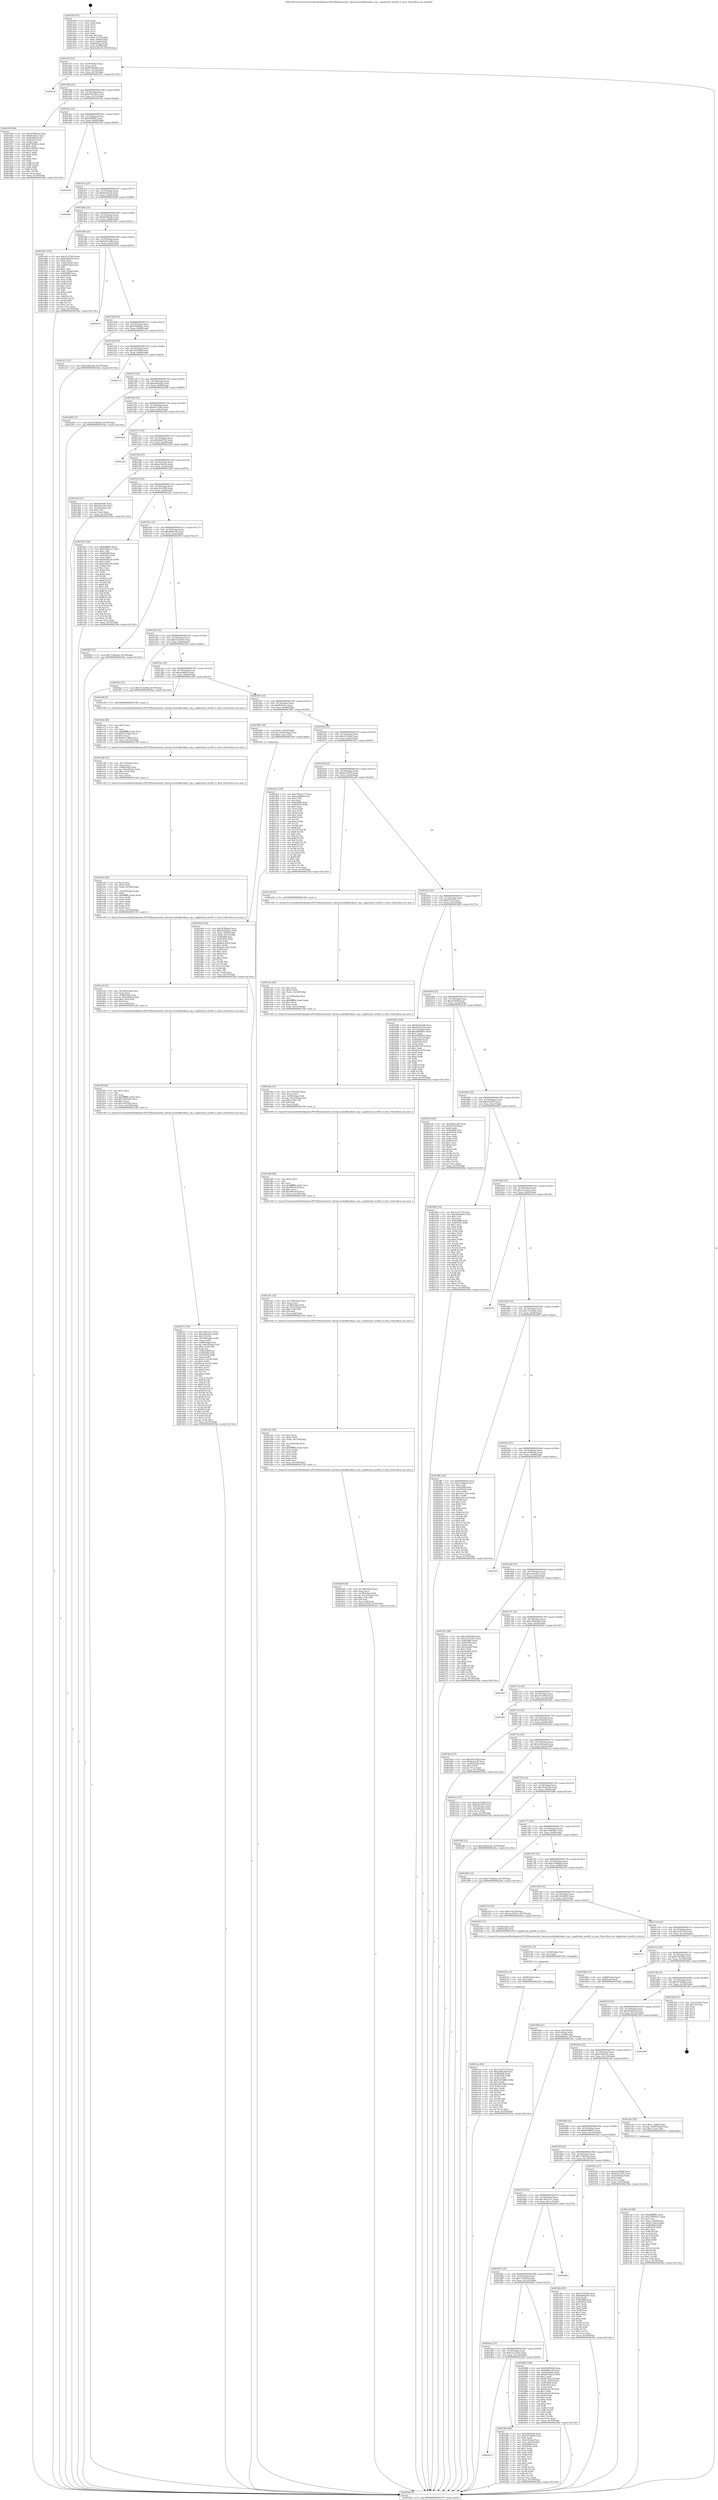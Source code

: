 digraph "0x401450" {
  label = "0x401450 (/mnt/c/Users/mathe/Desktop/tcc/POCII/binaries/extr_darwin-xnubsdkernkern_sig.c_sigaltstack_user64_to_kern_Final-ollvm.out::main(0))"
  labelloc = "t"
  node[shape=record]

  Entry [label="",width=0.3,height=0.3,shape=circle,fillcolor=black,style=filled]
  "0x40147f" [label="{
     0x40147f [23]\l
     | [instrs]\l
     &nbsp;&nbsp;0x40147f \<+3\>: mov -0x70(%rbp),%eax\l
     &nbsp;&nbsp;0x401482 \<+2\>: mov %eax,%ecx\l
     &nbsp;&nbsp;0x401484 \<+6\>: sub $0x8504004a,%ecx\l
     &nbsp;&nbsp;0x40148a \<+3\>: mov %eax,-0x74(%rbp)\l
     &nbsp;&nbsp;0x40148d \<+3\>: mov %ecx,-0x78(%rbp)\l
     &nbsp;&nbsp;0x401490 \<+6\>: je 000000000040255c \<main+0x110c\>\l
  }"]
  "0x40255c" [label="{
     0x40255c\l
  }", style=dashed]
  "0x401496" [label="{
     0x401496 [22]\l
     | [instrs]\l
     &nbsp;&nbsp;0x401496 \<+5\>: jmp 000000000040149b \<main+0x4b\>\l
     &nbsp;&nbsp;0x40149b \<+3\>: mov -0x74(%rbp),%eax\l
     &nbsp;&nbsp;0x40149e \<+5\>: sub $0x870a74d3,%eax\l
     &nbsp;&nbsp;0x4014a3 \<+3\>: mov %eax,-0x7c(%rbp)\l
     &nbsp;&nbsp;0x4014a6 \<+6\>: je 000000000040193d \<main+0x4ed\>\l
  }"]
  Exit [label="",width=0.3,height=0.3,shape=circle,fillcolor=black,style=filled,peripheries=2]
  "0x40193d" [label="{
     0x40193d [88]\l
     | [instrs]\l
     &nbsp;&nbsp;0x40193d \<+5\>: mov $0x16788cde,%eax\l
     &nbsp;&nbsp;0x401942 \<+5\>: mov $0xf038cfcc,%ecx\l
     &nbsp;&nbsp;0x401947 \<+7\>: mov 0x405068,%edx\l
     &nbsp;&nbsp;0x40194e \<+7\>: mov 0x405054,%esi\l
     &nbsp;&nbsp;0x401955 \<+2\>: mov %edx,%edi\l
     &nbsp;&nbsp;0x401957 \<+6\>: add $0xf748361e,%edi\l
     &nbsp;&nbsp;0x40195d \<+3\>: sub $0x1,%edi\l
     &nbsp;&nbsp;0x401960 \<+6\>: sub $0xf748361e,%edi\l
     &nbsp;&nbsp;0x401966 \<+3\>: imul %edi,%edx\l
     &nbsp;&nbsp;0x401969 \<+3\>: and $0x1,%edx\l
     &nbsp;&nbsp;0x40196c \<+3\>: cmp $0x0,%edx\l
     &nbsp;&nbsp;0x40196f \<+4\>: sete %r8b\l
     &nbsp;&nbsp;0x401973 \<+3\>: cmp $0xa,%esi\l
     &nbsp;&nbsp;0x401976 \<+4\>: setl %r9b\l
     &nbsp;&nbsp;0x40197a \<+3\>: mov %r8b,%r10b\l
     &nbsp;&nbsp;0x40197d \<+3\>: and %r9b,%r10b\l
     &nbsp;&nbsp;0x401980 \<+3\>: xor %r9b,%r8b\l
     &nbsp;&nbsp;0x401983 \<+3\>: or %r8b,%r10b\l
     &nbsp;&nbsp;0x401986 \<+4\>: test $0x1,%r10b\l
     &nbsp;&nbsp;0x40198a \<+3\>: cmovne %ecx,%eax\l
     &nbsp;&nbsp;0x40198d \<+3\>: mov %eax,-0x70(%rbp)\l
     &nbsp;&nbsp;0x401990 \<+5\>: jmp 00000000004025be \<main+0x116e\>\l
  }"]
  "0x4014ac" [label="{
     0x4014ac [22]\l
     | [instrs]\l
     &nbsp;&nbsp;0x4014ac \<+5\>: jmp 00000000004014b1 \<main+0x61\>\l
     &nbsp;&nbsp;0x4014b1 \<+3\>: mov -0x74(%rbp),%eax\l
     &nbsp;&nbsp;0x4014b4 \<+5\>: sub $0x8afff881,%eax\l
     &nbsp;&nbsp;0x4014b9 \<+3\>: mov %eax,-0x80(%rbp)\l
     &nbsp;&nbsp;0x4014bc \<+6\>: je 0000000000402436 \<main+0xfe6\>\l
  }"]
  "0x4018c3" [label="{
     0x4018c3\l
  }", style=dashed]
  "0x402436" [label="{
     0x402436\l
  }", style=dashed]
  "0x4014c2" [label="{
     0x4014c2 [25]\l
     | [instrs]\l
     &nbsp;&nbsp;0x4014c2 \<+5\>: jmp 00000000004014c7 \<main+0x77\>\l
     &nbsp;&nbsp;0x4014c7 \<+3\>: mov -0x74(%rbp),%eax\l
     &nbsp;&nbsp;0x4014ca \<+5\>: sub $0x8cdcfc20,%eax\l
     &nbsp;&nbsp;0x4014cf \<+6\>: mov %eax,-0x84(%rbp)\l
     &nbsp;&nbsp;0x4014d5 \<+6\>: je 00000000004018e8 \<main+0x498\>\l
  }"]
  "0x402384" [label="{
     0x402384 [89]\l
     | [instrs]\l
     &nbsp;&nbsp;0x402384 \<+5\>: mov $0x1df205d6,%eax\l
     &nbsp;&nbsp;0x402389 \<+5\>: mov $0x5575bb04,%ecx\l
     &nbsp;&nbsp;0x40238e \<+2\>: xor %edx,%edx\l
     &nbsp;&nbsp;0x402390 \<+3\>: mov -0x3c(%rbp),%esi\l
     &nbsp;&nbsp;0x402393 \<+3\>: mov %esi,-0x2c(%rbp)\l
     &nbsp;&nbsp;0x402396 \<+7\>: mov 0x405068,%esi\l
     &nbsp;&nbsp;0x40239d \<+7\>: mov 0x405054,%edi\l
     &nbsp;&nbsp;0x4023a4 \<+3\>: sub $0x1,%edx\l
     &nbsp;&nbsp;0x4023a7 \<+3\>: mov %esi,%r8d\l
     &nbsp;&nbsp;0x4023aa \<+3\>: add %edx,%r8d\l
     &nbsp;&nbsp;0x4023ad \<+4\>: imul %r8d,%esi\l
     &nbsp;&nbsp;0x4023b1 \<+3\>: and $0x1,%esi\l
     &nbsp;&nbsp;0x4023b4 \<+3\>: cmp $0x0,%esi\l
     &nbsp;&nbsp;0x4023b7 \<+4\>: sete %r9b\l
     &nbsp;&nbsp;0x4023bb \<+3\>: cmp $0xa,%edi\l
     &nbsp;&nbsp;0x4023be \<+4\>: setl %r10b\l
     &nbsp;&nbsp;0x4023c2 \<+3\>: mov %r9b,%r11b\l
     &nbsp;&nbsp;0x4023c5 \<+3\>: and %r10b,%r11b\l
     &nbsp;&nbsp;0x4023c8 \<+3\>: xor %r10b,%r9b\l
     &nbsp;&nbsp;0x4023cb \<+3\>: or %r9b,%r11b\l
     &nbsp;&nbsp;0x4023ce \<+4\>: test $0x1,%r11b\l
     &nbsp;&nbsp;0x4023d2 \<+3\>: cmovne %ecx,%eax\l
     &nbsp;&nbsp;0x4023d5 \<+3\>: mov %eax,-0x70(%rbp)\l
     &nbsp;&nbsp;0x4023d8 \<+5\>: jmp 00000000004025be \<main+0x116e\>\l
  }"]
  "0x4018e8" [label="{
     0x4018e8\l
  }", style=dashed]
  "0x4014db" [label="{
     0x4014db [25]\l
     | [instrs]\l
     &nbsp;&nbsp;0x4014db \<+5\>: jmp 00000000004014e0 \<main+0x90\>\l
     &nbsp;&nbsp;0x4014e0 \<+3\>: mov -0x74(%rbp),%eax\l
     &nbsp;&nbsp;0x4014e3 \<+5\>: sub $0x8e49da91,%eax\l
     &nbsp;&nbsp;0x4014e8 \<+6\>: mov %eax,-0x88(%rbp)\l
     &nbsp;&nbsp;0x4014ee \<+6\>: je 0000000000401d61 \<main+0x911\>\l
  }"]
  "0x4021aa" [label="{
     0x4021aa [94]\l
     | [instrs]\l
     &nbsp;&nbsp;0x4021aa \<+5\>: mov $0x3ccd7178,%eax\l
     &nbsp;&nbsp;0x4021af \<+5\>: mov $0xaaf92ad6,%ecx\l
     &nbsp;&nbsp;0x4021b4 \<+7\>: mov 0x405068,%edx\l
     &nbsp;&nbsp;0x4021bb \<+8\>: mov 0x405054,%r8d\l
     &nbsp;&nbsp;0x4021c3 \<+3\>: mov %edx,%r9d\l
     &nbsp;&nbsp;0x4021c6 \<+7\>: sub $0x1847d968,%r9d\l
     &nbsp;&nbsp;0x4021cd \<+4\>: sub $0x1,%r9d\l
     &nbsp;&nbsp;0x4021d1 \<+7\>: add $0x1847d968,%r9d\l
     &nbsp;&nbsp;0x4021d8 \<+4\>: imul %r9d,%edx\l
     &nbsp;&nbsp;0x4021dc \<+3\>: and $0x1,%edx\l
     &nbsp;&nbsp;0x4021df \<+3\>: cmp $0x0,%edx\l
     &nbsp;&nbsp;0x4021e2 \<+4\>: sete %r10b\l
     &nbsp;&nbsp;0x4021e6 \<+4\>: cmp $0xa,%r8d\l
     &nbsp;&nbsp;0x4021ea \<+4\>: setl %r11b\l
     &nbsp;&nbsp;0x4021ee \<+3\>: mov %r10b,%bl\l
     &nbsp;&nbsp;0x4021f1 \<+3\>: and %r11b,%bl\l
     &nbsp;&nbsp;0x4021f4 \<+3\>: xor %r11b,%r10b\l
     &nbsp;&nbsp;0x4021f7 \<+3\>: or %r10b,%bl\l
     &nbsp;&nbsp;0x4021fa \<+3\>: test $0x1,%bl\l
     &nbsp;&nbsp;0x4021fd \<+3\>: cmovne %ecx,%eax\l
     &nbsp;&nbsp;0x402200 \<+3\>: mov %eax,-0x70(%rbp)\l
     &nbsp;&nbsp;0x402203 \<+5\>: jmp 00000000004025be \<main+0x116e\>\l
  }"]
  "0x401d61" [label="{
     0x401d61 [103]\l
     | [instrs]\l
     &nbsp;&nbsp;0x401d61 \<+5\>: mov $0x1fc35564,%eax\l
     &nbsp;&nbsp;0x401d66 \<+5\>: mov $0xbc0fec8e,%ecx\l
     &nbsp;&nbsp;0x401d6b \<+2\>: xor %edx,%edx\l
     &nbsp;&nbsp;0x401d6d \<+3\>: mov -0x6c(%rbp),%esi\l
     &nbsp;&nbsp;0x401d70 \<+3\>: cmp -0x60(%rbp),%esi\l
     &nbsp;&nbsp;0x401d73 \<+4\>: setl %dil\l
     &nbsp;&nbsp;0x401d77 \<+4\>: and $0x1,%dil\l
     &nbsp;&nbsp;0x401d7b \<+4\>: mov %dil,-0x2d(%rbp)\l
     &nbsp;&nbsp;0x401d7f \<+7\>: mov 0x405068,%esi\l
     &nbsp;&nbsp;0x401d86 \<+8\>: mov 0x405054,%r8d\l
     &nbsp;&nbsp;0x401d8e \<+3\>: sub $0x1,%edx\l
     &nbsp;&nbsp;0x401d91 \<+3\>: mov %esi,%r9d\l
     &nbsp;&nbsp;0x401d94 \<+3\>: add %edx,%r9d\l
     &nbsp;&nbsp;0x401d97 \<+4\>: imul %r9d,%esi\l
     &nbsp;&nbsp;0x401d9b \<+3\>: and $0x1,%esi\l
     &nbsp;&nbsp;0x401d9e \<+3\>: cmp $0x0,%esi\l
     &nbsp;&nbsp;0x401da1 \<+4\>: sete %dil\l
     &nbsp;&nbsp;0x401da5 \<+4\>: cmp $0xa,%r8d\l
     &nbsp;&nbsp;0x401da9 \<+4\>: setl %r10b\l
     &nbsp;&nbsp;0x401dad \<+3\>: mov %dil,%r11b\l
     &nbsp;&nbsp;0x401db0 \<+3\>: and %r10b,%r11b\l
     &nbsp;&nbsp;0x401db3 \<+3\>: xor %r10b,%dil\l
     &nbsp;&nbsp;0x401db6 \<+3\>: or %dil,%r11b\l
     &nbsp;&nbsp;0x401db9 \<+4\>: test $0x1,%r11b\l
     &nbsp;&nbsp;0x401dbd \<+3\>: cmovne %ecx,%eax\l
     &nbsp;&nbsp;0x401dc0 \<+3\>: mov %eax,-0x70(%rbp)\l
     &nbsp;&nbsp;0x401dc3 \<+5\>: jmp 00000000004025be \<main+0x116e\>\l
  }"]
  "0x4014f4" [label="{
     0x4014f4 [25]\l
     | [instrs]\l
     &nbsp;&nbsp;0x4014f4 \<+5\>: jmp 00000000004014f9 \<main+0xa9\>\l
     &nbsp;&nbsp;0x4014f9 \<+3\>: mov -0x74(%rbp),%eax\l
     &nbsp;&nbsp;0x4014fc \<+5\>: sub $0x92e0c3d6,%eax\l
     &nbsp;&nbsp;0x401501 \<+6\>: mov %eax,-0x8c(%rbp)\l
     &nbsp;&nbsp;0x401507 \<+6\>: je 000000000040241d \<main+0xfcd\>\l
  }"]
  "0x40219e" [label="{
     0x40219e [12]\l
     | [instrs]\l
     &nbsp;&nbsp;0x40219e \<+4\>: mov -0x68(%rbp),%rsi\l
     &nbsp;&nbsp;0x4021a2 \<+3\>: mov %rsi,%rdi\l
     &nbsp;&nbsp;0x4021a5 \<+5\>: call 0000000000401030 \<free@plt\>\l
     | [calls]\l
     &nbsp;&nbsp;0x401030 \{1\} (unknown)\l
  }"]
  "0x40241d" [label="{
     0x40241d\l
  }", style=dashed]
  "0x40150d" [label="{
     0x40150d [25]\l
     | [instrs]\l
     &nbsp;&nbsp;0x40150d \<+5\>: jmp 0000000000401512 \<main+0xc2\>\l
     &nbsp;&nbsp;0x401512 \<+3\>: mov -0x74(%rbp),%eax\l
     &nbsp;&nbsp;0x401515 \<+5\>: sub $0x95ddd2b2,%eax\l
     &nbsp;&nbsp;0x40151a \<+6\>: mov %eax,-0x90(%rbp)\l
     &nbsp;&nbsp;0x401520 \<+6\>: je 0000000000401a12 \<main+0x5c2\>\l
  }"]
  "0x402192" [label="{
     0x402192 [12]\l
     | [instrs]\l
     &nbsp;&nbsp;0x402192 \<+4\>: mov -0x58(%rbp),%rsi\l
     &nbsp;&nbsp;0x402196 \<+3\>: mov %rsi,%rdi\l
     &nbsp;&nbsp;0x402199 \<+5\>: call 0000000000401030 \<free@plt\>\l
     | [calls]\l
     &nbsp;&nbsp;0x401030 \{1\} (unknown)\l
  }"]
  "0x401a12" [label="{
     0x401a12 [12]\l
     | [instrs]\l
     &nbsp;&nbsp;0x401a12 \<+7\>: movl $0x2e8d2aa8,-0x70(%rbp)\l
     &nbsp;&nbsp;0x401a19 \<+5\>: jmp 00000000004025be \<main+0x116e\>\l
  }"]
  "0x401526" [label="{
     0x401526 [25]\l
     | [instrs]\l
     &nbsp;&nbsp;0x401526 \<+5\>: jmp 000000000040152b \<main+0xdb\>\l
     &nbsp;&nbsp;0x40152b \<+3\>: mov -0x74(%rbp),%eax\l
     &nbsp;&nbsp;0x40152e \<+5\>: sub $0xa5e049df,%eax\l
     &nbsp;&nbsp;0x401533 \<+6\>: mov %eax,-0x94(%rbp)\l
     &nbsp;&nbsp;0x401539 \<+6\>: je 0000000000402214 \<main+0xdc4\>\l
  }"]
  "0x4018aa" [label="{
     0x4018aa [25]\l
     | [instrs]\l
     &nbsp;&nbsp;0x4018aa \<+5\>: jmp 00000000004018af \<main+0x45f\>\l
     &nbsp;&nbsp;0x4018af \<+3\>: mov -0x74(%rbp),%eax\l
     &nbsp;&nbsp;0x4018b2 \<+5\>: sub $0x7a212245,%eax\l
     &nbsp;&nbsp;0x4018b7 \<+6\>: mov %eax,-0x124(%rbp)\l
     &nbsp;&nbsp;0x4018bd \<+6\>: je 0000000000402384 \<main+0xf34\>\l
  }"]
  "0x402214" [label="{
     0x402214\l
  }", style=dashed]
  "0x40153f" [label="{
     0x40153f [25]\l
     | [instrs]\l
     &nbsp;&nbsp;0x40153f \<+5\>: jmp 0000000000401544 \<main+0xf4\>\l
     &nbsp;&nbsp;0x401544 \<+3\>: mov -0x74(%rbp),%eax\l
     &nbsp;&nbsp;0x401547 \<+5\>: sub $0xaaf92ad6,%eax\l
     &nbsp;&nbsp;0x40154c \<+6\>: mov %eax,-0x98(%rbp)\l
     &nbsp;&nbsp;0x401552 \<+6\>: je 0000000000402208 \<main+0xdb8\>\l
  }"]
  "0x402086" [label="{
     0x402086 [109]\l
     | [instrs]\l
     &nbsp;&nbsp;0x402086 \<+5\>: mov $0x8504004a,%eax\l
     &nbsp;&nbsp;0x40208b \<+5\>: mov $0xdbfbec49,%ecx\l
     &nbsp;&nbsp;0x402090 \<+3\>: mov -0x6c(%rbp),%edx\l
     &nbsp;&nbsp;0x402093 \<+6\>: add $0xd67d2acd,%edx\l
     &nbsp;&nbsp;0x402099 \<+3\>: add $0x1,%edx\l
     &nbsp;&nbsp;0x40209c \<+6\>: sub $0xd67d2acd,%edx\l
     &nbsp;&nbsp;0x4020a2 \<+3\>: mov %edx,-0x6c(%rbp)\l
     &nbsp;&nbsp;0x4020a5 \<+7\>: mov 0x405068,%edx\l
     &nbsp;&nbsp;0x4020ac \<+7\>: mov 0x405054,%esi\l
     &nbsp;&nbsp;0x4020b3 \<+2\>: mov %edx,%edi\l
     &nbsp;&nbsp;0x4020b5 \<+6\>: sub $0xa02a0c30,%edi\l
     &nbsp;&nbsp;0x4020bb \<+3\>: sub $0x1,%edi\l
     &nbsp;&nbsp;0x4020be \<+6\>: add $0xa02a0c30,%edi\l
     &nbsp;&nbsp;0x4020c4 \<+3\>: imul %edi,%edx\l
     &nbsp;&nbsp;0x4020c7 \<+3\>: and $0x1,%edx\l
     &nbsp;&nbsp;0x4020ca \<+3\>: cmp $0x0,%edx\l
     &nbsp;&nbsp;0x4020cd \<+4\>: sete %r8b\l
     &nbsp;&nbsp;0x4020d1 \<+3\>: cmp $0xa,%esi\l
     &nbsp;&nbsp;0x4020d4 \<+4\>: setl %r9b\l
     &nbsp;&nbsp;0x4020d8 \<+3\>: mov %r8b,%r10b\l
     &nbsp;&nbsp;0x4020db \<+3\>: and %r9b,%r10b\l
     &nbsp;&nbsp;0x4020de \<+3\>: xor %r9b,%r8b\l
     &nbsp;&nbsp;0x4020e1 \<+3\>: or %r8b,%r10b\l
     &nbsp;&nbsp;0x4020e4 \<+4\>: test $0x1,%r10b\l
     &nbsp;&nbsp;0x4020e8 \<+3\>: cmovne %ecx,%eax\l
     &nbsp;&nbsp;0x4020eb \<+3\>: mov %eax,-0x70(%rbp)\l
     &nbsp;&nbsp;0x4020ee \<+5\>: jmp 00000000004025be \<main+0x116e\>\l
  }"]
  "0x402208" [label="{
     0x402208 [12]\l
     | [instrs]\l
     &nbsp;&nbsp;0x402208 \<+7\>: movl $0x35386da9,-0x70(%rbp)\l
     &nbsp;&nbsp;0x40220f \<+5\>: jmp 00000000004025be \<main+0x116e\>\l
  }"]
  "0x401558" [label="{
     0x401558 [25]\l
     | [instrs]\l
     &nbsp;&nbsp;0x401558 \<+5\>: jmp 000000000040155d \<main+0x10d\>\l
     &nbsp;&nbsp;0x40155d \<+3\>: mov -0x74(%rbp),%eax\l
     &nbsp;&nbsp;0x401560 \<+5\>: sub $0xb0175e64,%eax\l
     &nbsp;&nbsp;0x401565 \<+6\>: mov %eax,-0x9c(%rbp)\l
     &nbsp;&nbsp;0x40156b \<+6\>: je 00000000004025a6 \<main+0x1156\>\l
  }"]
  "0x401891" [label="{
     0x401891 [25]\l
     | [instrs]\l
     &nbsp;&nbsp;0x401891 \<+5\>: jmp 0000000000401896 \<main+0x446\>\l
     &nbsp;&nbsp;0x401896 \<+3\>: mov -0x74(%rbp),%eax\l
     &nbsp;&nbsp;0x401899 \<+5\>: sub $0x75c4f4c9,%eax\l
     &nbsp;&nbsp;0x40189e \<+6\>: mov %eax,-0x120(%rbp)\l
     &nbsp;&nbsp;0x4018a4 \<+6\>: je 0000000000402086 \<main+0xc36\>\l
  }"]
  "0x4025a6" [label="{
     0x4025a6\l
  }", style=dashed]
  "0x401571" [label="{
     0x401571 [25]\l
     | [instrs]\l
     &nbsp;&nbsp;0x401571 \<+5\>: jmp 0000000000401576 \<main+0x126\>\l
     &nbsp;&nbsp;0x401576 \<+3\>: mov -0x74(%rbp),%eax\l
     &nbsp;&nbsp;0x401579 \<+5\>: sub $0xb6af670c,%eax\l
     &nbsp;&nbsp;0x40157e \<+6\>: mov %eax,-0xa0(%rbp)\l
     &nbsp;&nbsp;0x401584 \<+6\>: je 0000000000402220 \<main+0xdd0\>\l
  }"]
  "0x40246d" [label="{
     0x40246d\l
  }", style=dashed]
  "0x402220" [label="{
     0x402220\l
  }", style=dashed]
  "0x40158a" [label="{
     0x40158a [25]\l
     | [instrs]\l
     &nbsp;&nbsp;0x40158a \<+5\>: jmp 000000000040158f \<main+0x13f\>\l
     &nbsp;&nbsp;0x40158f \<+3\>: mov -0x74(%rbp),%eax\l
     &nbsp;&nbsp;0x401592 \<+5\>: sub $0xbc0fec8e,%eax\l
     &nbsp;&nbsp;0x401597 \<+6\>: mov %eax,-0xa4(%rbp)\l
     &nbsp;&nbsp;0x40159d \<+6\>: je 0000000000401dc8 \<main+0x978\>\l
  }"]
  "0x401f37" [label="{
     0x401f37 [179]\l
     | [instrs]\l
     &nbsp;&nbsp;0x401f37 \<+5\>: mov $0x746531e7,%ecx\l
     &nbsp;&nbsp;0x401f3c \<+5\>: mov $0xdcbb3019,%edx\l
     &nbsp;&nbsp;0x401f41 \<+3\>: mov $0x1,%r10b\l
     &nbsp;&nbsp;0x401f44 \<+7\>: mov -0x148(%rbp),%r8d\l
     &nbsp;&nbsp;0x401f4b \<+4\>: imul %eax,%r8d\l
     &nbsp;&nbsp;0x401f4f \<+4\>: mov -0x68(%rbp),%rsi\l
     &nbsp;&nbsp;0x401f53 \<+4\>: movslq -0x6c(%rbp),%rdi\l
     &nbsp;&nbsp;0x401f57 \<+4\>: imul $0xc,%rdi,%rdi\l
     &nbsp;&nbsp;0x401f5b \<+3\>: add %rdi,%rsi\l
     &nbsp;&nbsp;0x401f5e \<+4\>: mov %r8d,0x8(%rsi)\l
     &nbsp;&nbsp;0x401f62 \<+7\>: mov 0x405068,%eax\l
     &nbsp;&nbsp;0x401f69 \<+8\>: mov 0x405054,%r8d\l
     &nbsp;&nbsp;0x401f71 \<+3\>: mov %eax,%r9d\l
     &nbsp;&nbsp;0x401f74 \<+7\>: sub $0x2e7c2e38,%r9d\l
     &nbsp;&nbsp;0x401f7b \<+4\>: sub $0x1,%r9d\l
     &nbsp;&nbsp;0x401f7f \<+7\>: add $0x2e7c2e38,%r9d\l
     &nbsp;&nbsp;0x401f86 \<+4\>: imul %r9d,%eax\l
     &nbsp;&nbsp;0x401f8a \<+3\>: and $0x1,%eax\l
     &nbsp;&nbsp;0x401f8d \<+3\>: cmp $0x0,%eax\l
     &nbsp;&nbsp;0x401f90 \<+4\>: sete %r11b\l
     &nbsp;&nbsp;0x401f94 \<+4\>: cmp $0xa,%r8d\l
     &nbsp;&nbsp;0x401f98 \<+3\>: setl %bl\l
     &nbsp;&nbsp;0x401f9b \<+3\>: mov %r11b,%r14b\l
     &nbsp;&nbsp;0x401f9e \<+4\>: xor $0xff,%r14b\l
     &nbsp;&nbsp;0x401fa2 \<+3\>: mov %bl,%r15b\l
     &nbsp;&nbsp;0x401fa5 \<+4\>: xor $0xff,%r15b\l
     &nbsp;&nbsp;0x401fa9 \<+4\>: xor $0x1,%r10b\l
     &nbsp;&nbsp;0x401fad \<+3\>: mov %r14b,%r12b\l
     &nbsp;&nbsp;0x401fb0 \<+4\>: and $0xff,%r12b\l
     &nbsp;&nbsp;0x401fb4 \<+3\>: and %r10b,%r11b\l
     &nbsp;&nbsp;0x401fb7 \<+3\>: mov %r15b,%r13b\l
     &nbsp;&nbsp;0x401fba \<+4\>: and $0xff,%r13b\l
     &nbsp;&nbsp;0x401fbe \<+3\>: and %r10b,%bl\l
     &nbsp;&nbsp;0x401fc1 \<+3\>: or %r11b,%r12b\l
     &nbsp;&nbsp;0x401fc4 \<+3\>: or %bl,%r13b\l
     &nbsp;&nbsp;0x401fc7 \<+3\>: xor %r13b,%r12b\l
     &nbsp;&nbsp;0x401fca \<+3\>: or %r15b,%r14b\l
     &nbsp;&nbsp;0x401fcd \<+4\>: xor $0xff,%r14b\l
     &nbsp;&nbsp;0x401fd1 \<+4\>: or $0x1,%r10b\l
     &nbsp;&nbsp;0x401fd5 \<+3\>: and %r10b,%r14b\l
     &nbsp;&nbsp;0x401fd8 \<+3\>: or %r14b,%r12b\l
     &nbsp;&nbsp;0x401fdb \<+4\>: test $0x1,%r12b\l
     &nbsp;&nbsp;0x401fdf \<+3\>: cmovne %edx,%ecx\l
     &nbsp;&nbsp;0x401fe2 \<+3\>: mov %ecx,-0x70(%rbp)\l
     &nbsp;&nbsp;0x401fe5 \<+5\>: jmp 00000000004025be \<main+0x116e\>\l
  }"]
  "0x401dc8" [label="{
     0x401dc8 [27]\l
     | [instrs]\l
     &nbsp;&nbsp;0x401dc8 \<+5\>: mov $0x9d1f494,%eax\l
     &nbsp;&nbsp;0x401dcd \<+5\>: mov $0xfc9314de,%ecx\l
     &nbsp;&nbsp;0x401dd2 \<+3\>: mov -0x2d(%rbp),%dl\l
     &nbsp;&nbsp;0x401dd5 \<+3\>: test $0x1,%dl\l
     &nbsp;&nbsp;0x401dd8 \<+3\>: cmovne %ecx,%eax\l
     &nbsp;&nbsp;0x401ddb \<+3\>: mov %eax,-0x70(%rbp)\l
     &nbsp;&nbsp;0x401dde \<+5\>: jmp 00000000004025be \<main+0x116e\>\l
  }"]
  "0x4015a3" [label="{
     0x4015a3 [25]\l
     | [instrs]\l
     &nbsp;&nbsp;0x4015a3 \<+5\>: jmp 00000000004015a8 \<main+0x158\>\l
     &nbsp;&nbsp;0x4015a8 \<+3\>: mov -0x74(%rbp),%eax\l
     &nbsp;&nbsp;0x4015ab \<+5\>: sub $0xc2b7c856,%eax\l
     &nbsp;&nbsp;0x4015b0 \<+6\>: mov %eax,-0xa8(%rbp)\l
     &nbsp;&nbsp;0x4015b6 \<+6\>: je 0000000000401bfc \<main+0x7ac\>\l
  }"]
  "0x401f0f" [label="{
     0x401f0f [40]\l
     | [instrs]\l
     &nbsp;&nbsp;0x401f0f \<+5\>: mov $0x2,%ecx\l
     &nbsp;&nbsp;0x401f14 \<+1\>: cltd\l
     &nbsp;&nbsp;0x401f15 \<+2\>: idiv %ecx\l
     &nbsp;&nbsp;0x401f17 \<+6\>: imul $0xfffffffe,%edx,%ecx\l
     &nbsp;&nbsp;0x401f1d \<+6\>: add $0x7a91f2d5,%ecx\l
     &nbsp;&nbsp;0x401f23 \<+3\>: add $0x1,%ecx\l
     &nbsp;&nbsp;0x401f26 \<+6\>: sub $0x7a91f2d5,%ecx\l
     &nbsp;&nbsp;0x401f2c \<+6\>: mov %ecx,-0x148(%rbp)\l
     &nbsp;&nbsp;0x401f32 \<+5\>: call 0000000000401160 \<next_i\>\l
     | [calls]\l
     &nbsp;&nbsp;0x401160 \{1\} (/mnt/c/Users/mathe/Desktop/tcc/POCII/binaries/extr_darwin-xnubsdkernkern_sig.c_sigaltstack_user64_to_kern_Final-ollvm.out::next_i)\l
  }"]
  "0x401bfc" [label="{
     0x401bfc [144]\l
     | [instrs]\l
     &nbsp;&nbsp;0x401bfc \<+5\>: mov $0x8afff881,%eax\l
     &nbsp;&nbsp;0x401c01 \<+5\>: mov $0x6148ee31,%ecx\l
     &nbsp;&nbsp;0x401c06 \<+2\>: mov $0x1,%dl\l
     &nbsp;&nbsp;0x401c08 \<+7\>: mov 0x405068,%esi\l
     &nbsp;&nbsp;0x401c0f \<+7\>: mov 0x405054,%edi\l
     &nbsp;&nbsp;0x401c16 \<+3\>: mov %esi,%r8d\l
     &nbsp;&nbsp;0x401c19 \<+7\>: add $0x40260c2b,%r8d\l
     &nbsp;&nbsp;0x401c20 \<+4\>: sub $0x1,%r8d\l
     &nbsp;&nbsp;0x401c24 \<+7\>: sub $0x40260c2b,%r8d\l
     &nbsp;&nbsp;0x401c2b \<+4\>: imul %r8d,%esi\l
     &nbsp;&nbsp;0x401c2f \<+3\>: and $0x1,%esi\l
     &nbsp;&nbsp;0x401c32 \<+3\>: cmp $0x0,%esi\l
     &nbsp;&nbsp;0x401c35 \<+4\>: sete %r9b\l
     &nbsp;&nbsp;0x401c39 \<+3\>: cmp $0xa,%edi\l
     &nbsp;&nbsp;0x401c3c \<+4\>: setl %r10b\l
     &nbsp;&nbsp;0x401c40 \<+3\>: mov %r9b,%r11b\l
     &nbsp;&nbsp;0x401c43 \<+4\>: xor $0xff,%r11b\l
     &nbsp;&nbsp;0x401c47 \<+3\>: mov %r10b,%bl\l
     &nbsp;&nbsp;0x401c4a \<+3\>: xor $0xff,%bl\l
     &nbsp;&nbsp;0x401c4d \<+3\>: xor $0x1,%dl\l
     &nbsp;&nbsp;0x401c50 \<+3\>: mov %r11b,%r14b\l
     &nbsp;&nbsp;0x401c53 \<+4\>: and $0xff,%r14b\l
     &nbsp;&nbsp;0x401c57 \<+3\>: and %dl,%r9b\l
     &nbsp;&nbsp;0x401c5a \<+3\>: mov %bl,%r15b\l
     &nbsp;&nbsp;0x401c5d \<+4\>: and $0xff,%r15b\l
     &nbsp;&nbsp;0x401c61 \<+3\>: and %dl,%r10b\l
     &nbsp;&nbsp;0x401c64 \<+3\>: or %r9b,%r14b\l
     &nbsp;&nbsp;0x401c67 \<+3\>: or %r10b,%r15b\l
     &nbsp;&nbsp;0x401c6a \<+3\>: xor %r15b,%r14b\l
     &nbsp;&nbsp;0x401c6d \<+3\>: or %bl,%r11b\l
     &nbsp;&nbsp;0x401c70 \<+4\>: xor $0xff,%r11b\l
     &nbsp;&nbsp;0x401c74 \<+3\>: or $0x1,%dl\l
     &nbsp;&nbsp;0x401c77 \<+3\>: and %dl,%r11b\l
     &nbsp;&nbsp;0x401c7a \<+3\>: or %r11b,%r14b\l
     &nbsp;&nbsp;0x401c7d \<+4\>: test $0x1,%r14b\l
     &nbsp;&nbsp;0x401c81 \<+3\>: cmovne %ecx,%eax\l
     &nbsp;&nbsp;0x401c84 \<+3\>: mov %eax,-0x70(%rbp)\l
     &nbsp;&nbsp;0x401c87 \<+5\>: jmp 00000000004025be \<main+0x116e\>\l
  }"]
  "0x4015bc" [label="{
     0x4015bc [25]\l
     | [instrs]\l
     &nbsp;&nbsp;0x4015bc \<+5\>: jmp 00000000004015c1 \<main+0x171\>\l
     &nbsp;&nbsp;0x4015c1 \<+3\>: mov -0x74(%rbp),%eax\l
     &nbsp;&nbsp;0x4015c4 \<+5\>: sub $0xdbfbec49,%eax\l
     &nbsp;&nbsp;0x4015c9 \<+6\>: mov %eax,-0xac(%rbp)\l
     &nbsp;&nbsp;0x4015cf \<+6\>: je 00000000004020f3 \<main+0xca3\>\l
  }"]
  "0x401eef" [label="{
     0x401eef [32]\l
     | [instrs]\l
     &nbsp;&nbsp;0x401eef \<+6\>: mov -0x144(%rbp),%ecx\l
     &nbsp;&nbsp;0x401ef5 \<+3\>: imul %eax,%ecx\l
     &nbsp;&nbsp;0x401ef8 \<+4\>: mov -0x68(%rbp),%rsi\l
     &nbsp;&nbsp;0x401efc \<+4\>: movslq -0x6c(%rbp),%rdi\l
     &nbsp;&nbsp;0x401f00 \<+4\>: imul $0xc,%rdi,%rdi\l
     &nbsp;&nbsp;0x401f04 \<+3\>: add %rdi,%rsi\l
     &nbsp;&nbsp;0x401f07 \<+3\>: mov %ecx,0x4(%rsi)\l
     &nbsp;&nbsp;0x401f0a \<+5\>: call 0000000000401160 \<next_i\>\l
     | [calls]\l
     &nbsp;&nbsp;0x401160 \{1\} (/mnt/c/Users/mathe/Desktop/tcc/POCII/binaries/extr_darwin-xnubsdkernkern_sig.c_sigaltstack_user64_to_kern_Final-ollvm.out::next_i)\l
  }"]
  "0x4020f3" [label="{
     0x4020f3 [12]\l
     | [instrs]\l
     &nbsp;&nbsp;0x4020f3 \<+7\>: movl $0x7194ee6a,-0x70(%rbp)\l
     &nbsp;&nbsp;0x4020fa \<+5\>: jmp 00000000004025be \<main+0x116e\>\l
  }"]
  "0x4015d5" [label="{
     0x4015d5 [25]\l
     | [instrs]\l
     &nbsp;&nbsp;0x4015d5 \<+5\>: jmp 00000000004015da \<main+0x18a\>\l
     &nbsp;&nbsp;0x4015da \<+3\>: mov -0x74(%rbp),%eax\l
     &nbsp;&nbsp;0x4015dd \<+5\>: sub $0xdcbb3019,%eax\l
     &nbsp;&nbsp;0x4015e2 \<+6\>: mov %eax,-0xb0(%rbp)\l
     &nbsp;&nbsp;0x4015e8 \<+6\>: je 0000000000401fea \<main+0xb9a\>\l
  }"]
  "0x401eb5" [label="{
     0x401eb5 [58]\l
     | [instrs]\l
     &nbsp;&nbsp;0x401eb5 \<+2\>: xor %ecx,%ecx\l
     &nbsp;&nbsp;0x401eb7 \<+5\>: mov $0x2,%edx\l
     &nbsp;&nbsp;0x401ebc \<+6\>: mov %edx,-0x140(%rbp)\l
     &nbsp;&nbsp;0x401ec2 \<+1\>: cltd\l
     &nbsp;&nbsp;0x401ec3 \<+7\>: mov -0x140(%rbp),%r8d\l
     &nbsp;&nbsp;0x401eca \<+3\>: idiv %r8d\l
     &nbsp;&nbsp;0x401ecd \<+6\>: imul $0xfffffffe,%edx,%edx\l
     &nbsp;&nbsp;0x401ed3 \<+3\>: mov %ecx,%r9d\l
     &nbsp;&nbsp;0x401ed6 \<+3\>: sub %edx,%r9d\l
     &nbsp;&nbsp;0x401ed9 \<+2\>: mov %ecx,%edx\l
     &nbsp;&nbsp;0x401edb \<+3\>: sub $0x1,%edx\l
     &nbsp;&nbsp;0x401ede \<+3\>: add %edx,%r9d\l
     &nbsp;&nbsp;0x401ee1 \<+3\>: sub %r9d,%ecx\l
     &nbsp;&nbsp;0x401ee4 \<+6\>: mov %ecx,-0x144(%rbp)\l
     &nbsp;&nbsp;0x401eea \<+5\>: call 0000000000401160 \<next_i\>\l
     | [calls]\l
     &nbsp;&nbsp;0x401160 \{1\} (/mnt/c/Users/mathe/Desktop/tcc/POCII/binaries/extr_darwin-xnubsdkernkern_sig.c_sigaltstack_user64_to_kern_Final-ollvm.out::next_i)\l
  }"]
  "0x401fea" [label="{
     0x401fea [12]\l
     | [instrs]\l
     &nbsp;&nbsp;0x401fea \<+7\>: movl $0x1512c68a,-0x70(%rbp)\l
     &nbsp;&nbsp;0x401ff1 \<+5\>: jmp 00000000004025be \<main+0x116e\>\l
  }"]
  "0x4015ee" [label="{
     0x4015ee [25]\l
     | [instrs]\l
     &nbsp;&nbsp;0x4015ee \<+5\>: jmp 00000000004015f3 \<main+0x1a3\>\l
     &nbsp;&nbsp;0x4015f3 \<+3\>: mov -0x74(%rbp),%eax\l
     &nbsp;&nbsp;0x4015f6 \<+5\>: sub $0xee46f8cf,%eax\l
     &nbsp;&nbsp;0x4015fb \<+6\>: mov %eax,-0xb4(%rbp)\l
     &nbsp;&nbsp;0x401601 \<+6\>: je 0000000000401e69 \<main+0xa19\>\l
  }"]
  "0x401e96" [label="{
     0x401e96 [31]\l
     | [instrs]\l
     &nbsp;&nbsp;0x401e96 \<+6\>: mov -0x13c(%rbp),%ecx\l
     &nbsp;&nbsp;0x401e9c \<+3\>: imul %eax,%ecx\l
     &nbsp;&nbsp;0x401e9f \<+4\>: mov -0x68(%rbp),%rsi\l
     &nbsp;&nbsp;0x401ea3 \<+4\>: movslq -0x6c(%rbp),%rdi\l
     &nbsp;&nbsp;0x401ea7 \<+4\>: imul $0xc,%rdi,%rdi\l
     &nbsp;&nbsp;0x401eab \<+3\>: add %rdi,%rsi\l
     &nbsp;&nbsp;0x401eae \<+2\>: mov %ecx,(%rsi)\l
     &nbsp;&nbsp;0x401eb0 \<+5\>: call 0000000000401160 \<next_i\>\l
     | [calls]\l
     &nbsp;&nbsp;0x401160 \{1\} (/mnt/c/Users/mathe/Desktop/tcc/POCII/binaries/extr_darwin-xnubsdkernkern_sig.c_sigaltstack_user64_to_kern_Final-ollvm.out::next_i)\l
  }"]
  "0x401e69" [label="{
     0x401e69 [5]\l
     | [instrs]\l
     &nbsp;&nbsp;0x401e69 \<+5\>: call 0000000000401160 \<next_i\>\l
     | [calls]\l
     &nbsp;&nbsp;0x401160 \{1\} (/mnt/c/Users/mathe/Desktop/tcc/POCII/binaries/extr_darwin-xnubsdkernkern_sig.c_sigaltstack_user64_to_kern_Final-ollvm.out::next_i)\l
  }"]
  "0x401607" [label="{
     0x401607 [25]\l
     | [instrs]\l
     &nbsp;&nbsp;0x401607 \<+5\>: jmp 000000000040160c \<main+0x1bc\>\l
     &nbsp;&nbsp;0x40160c \<+3\>: mov -0x74(%rbp),%eax\l
     &nbsp;&nbsp;0x40160f \<+5\>: sub $0xf038cfcc,%eax\l
     &nbsp;&nbsp;0x401614 \<+6\>: mov %eax,-0xb8(%rbp)\l
     &nbsp;&nbsp;0x40161a \<+6\>: je 0000000000401995 \<main+0x545\>\l
  }"]
  "0x401e6e" [label="{
     0x401e6e [40]\l
     | [instrs]\l
     &nbsp;&nbsp;0x401e6e \<+5\>: mov $0x2,%ecx\l
     &nbsp;&nbsp;0x401e73 \<+1\>: cltd\l
     &nbsp;&nbsp;0x401e74 \<+2\>: idiv %ecx\l
     &nbsp;&nbsp;0x401e76 \<+6\>: imul $0xfffffffe,%edx,%ecx\l
     &nbsp;&nbsp;0x401e7c \<+6\>: sub $0x9a7c3bbe,%ecx\l
     &nbsp;&nbsp;0x401e82 \<+3\>: add $0x1,%ecx\l
     &nbsp;&nbsp;0x401e85 \<+6\>: add $0x9a7c3bbe,%ecx\l
     &nbsp;&nbsp;0x401e8b \<+6\>: mov %ecx,-0x13c(%rbp)\l
     &nbsp;&nbsp;0x401e91 \<+5\>: call 0000000000401160 \<next_i\>\l
     | [calls]\l
     &nbsp;&nbsp;0x401160 \{1\} (/mnt/c/Users/mathe/Desktop/tcc/POCII/binaries/extr_darwin-xnubsdkernkern_sig.c_sigaltstack_user64_to_kern_Final-ollvm.out::next_i)\l
  }"]
  "0x401995" [label="{
     0x401995 [20]\l
     | [instrs]\l
     &nbsp;&nbsp;0x401995 \<+7\>: movl $0x1,-0x50(%rbp)\l
     &nbsp;&nbsp;0x40199c \<+4\>: movslq -0x50(%rbp),%rax\l
     &nbsp;&nbsp;0x4019a0 \<+4\>: imul $0xc,%rax,%rdi\l
     &nbsp;&nbsp;0x4019a4 \<+5\>: call 0000000000401050 \<malloc@plt\>\l
     | [calls]\l
     &nbsp;&nbsp;0x401050 \{1\} (unknown)\l
  }"]
  "0x401620" [label="{
     0x401620 [25]\l
     | [instrs]\l
     &nbsp;&nbsp;0x401620 \<+5\>: jmp 0000000000401625 \<main+0x1d5\>\l
     &nbsp;&nbsp;0x401625 \<+3\>: mov -0x74(%rbp),%eax\l
     &nbsp;&nbsp;0x401628 \<+5\>: sub $0xfc9314de,%eax\l
     &nbsp;&nbsp;0x40162d \<+6\>: mov %eax,-0xbc(%rbp)\l
     &nbsp;&nbsp;0x401633 \<+6\>: je 0000000000401de3 \<main+0x993\>\l
  }"]
  "0x401878" [label="{
     0x401878 [25]\l
     | [instrs]\l
     &nbsp;&nbsp;0x401878 \<+5\>: jmp 000000000040187d \<main+0x42d\>\l
     &nbsp;&nbsp;0x40187d \<+3\>: mov -0x74(%rbp),%eax\l
     &nbsp;&nbsp;0x401880 \<+5\>: sub $0x746531e7,%eax\l
     &nbsp;&nbsp;0x401885 \<+6\>: mov %eax,-0x11c(%rbp)\l
     &nbsp;&nbsp;0x40188b \<+6\>: je 000000000040246d \<main+0x101d\>\l
  }"]
  "0x401de3" [label="{
     0x401de3 [134]\l
     | [instrs]\l
     &nbsp;&nbsp;0x401de3 \<+5\>: mov $0x746531e7,%eax\l
     &nbsp;&nbsp;0x401de8 \<+5\>: mov $0xee46f8cf,%ecx\l
     &nbsp;&nbsp;0x401ded \<+2\>: mov $0x1,%dl\l
     &nbsp;&nbsp;0x401def \<+2\>: xor %esi,%esi\l
     &nbsp;&nbsp;0x401df1 \<+7\>: mov 0x405068,%edi\l
     &nbsp;&nbsp;0x401df8 \<+8\>: mov 0x405054,%r8d\l
     &nbsp;&nbsp;0x401e00 \<+3\>: sub $0x1,%esi\l
     &nbsp;&nbsp;0x401e03 \<+3\>: mov %edi,%r9d\l
     &nbsp;&nbsp;0x401e06 \<+3\>: add %esi,%r9d\l
     &nbsp;&nbsp;0x401e09 \<+4\>: imul %r9d,%edi\l
     &nbsp;&nbsp;0x401e0d \<+3\>: and $0x1,%edi\l
     &nbsp;&nbsp;0x401e10 \<+3\>: cmp $0x0,%edi\l
     &nbsp;&nbsp;0x401e13 \<+4\>: sete %r10b\l
     &nbsp;&nbsp;0x401e17 \<+4\>: cmp $0xa,%r8d\l
     &nbsp;&nbsp;0x401e1b \<+4\>: setl %r11b\l
     &nbsp;&nbsp;0x401e1f \<+3\>: mov %r10b,%bl\l
     &nbsp;&nbsp;0x401e22 \<+3\>: xor $0xff,%bl\l
     &nbsp;&nbsp;0x401e25 \<+3\>: mov %r11b,%r14b\l
     &nbsp;&nbsp;0x401e28 \<+4\>: xor $0xff,%r14b\l
     &nbsp;&nbsp;0x401e2c \<+3\>: xor $0x1,%dl\l
     &nbsp;&nbsp;0x401e2f \<+3\>: mov %bl,%r15b\l
     &nbsp;&nbsp;0x401e32 \<+4\>: and $0xff,%r15b\l
     &nbsp;&nbsp;0x401e36 \<+3\>: and %dl,%r10b\l
     &nbsp;&nbsp;0x401e39 \<+3\>: mov %r14b,%r12b\l
     &nbsp;&nbsp;0x401e3c \<+4\>: and $0xff,%r12b\l
     &nbsp;&nbsp;0x401e40 \<+3\>: and %dl,%r11b\l
     &nbsp;&nbsp;0x401e43 \<+3\>: or %r10b,%r15b\l
     &nbsp;&nbsp;0x401e46 \<+3\>: or %r11b,%r12b\l
     &nbsp;&nbsp;0x401e49 \<+3\>: xor %r12b,%r15b\l
     &nbsp;&nbsp;0x401e4c \<+3\>: or %r14b,%bl\l
     &nbsp;&nbsp;0x401e4f \<+3\>: xor $0xff,%bl\l
     &nbsp;&nbsp;0x401e52 \<+3\>: or $0x1,%dl\l
     &nbsp;&nbsp;0x401e55 \<+2\>: and %dl,%bl\l
     &nbsp;&nbsp;0x401e57 \<+3\>: or %bl,%r15b\l
     &nbsp;&nbsp;0x401e5a \<+4\>: test $0x1,%r15b\l
     &nbsp;&nbsp;0x401e5e \<+3\>: cmovne %ecx,%eax\l
     &nbsp;&nbsp;0x401e61 \<+3\>: mov %eax,-0x70(%rbp)\l
     &nbsp;&nbsp;0x401e64 \<+5\>: jmp 00000000004025be \<main+0x116e\>\l
  }"]
  "0x401639" [label="{
     0x401639 [25]\l
     | [instrs]\l
     &nbsp;&nbsp;0x401639 \<+5\>: jmp 000000000040163e \<main+0x1ee\>\l
     &nbsp;&nbsp;0x40163e \<+3\>: mov -0x74(%rbp),%eax\l
     &nbsp;&nbsp;0x401641 \<+5\>: sub $0xfe4c3925,%eax\l
     &nbsp;&nbsp;0x401646 \<+6\>: mov %eax,-0xc0(%rbp)\l
     &nbsp;&nbsp;0x40164c \<+6\>: je 0000000000401a39 \<main+0x5e9\>\l
  }"]
  "0x401d0e" [label="{
     0x401d0e [83]\l
     | [instrs]\l
     &nbsp;&nbsp;0x401d0e \<+5\>: mov $0x1fc35564,%eax\l
     &nbsp;&nbsp;0x401d13 \<+5\>: mov $0x8e49da91,%ecx\l
     &nbsp;&nbsp;0x401d18 \<+2\>: xor %edx,%edx\l
     &nbsp;&nbsp;0x401d1a \<+7\>: mov 0x405068,%esi\l
     &nbsp;&nbsp;0x401d21 \<+7\>: mov 0x405054,%edi\l
     &nbsp;&nbsp;0x401d28 \<+3\>: sub $0x1,%edx\l
     &nbsp;&nbsp;0x401d2b \<+3\>: mov %esi,%r8d\l
     &nbsp;&nbsp;0x401d2e \<+3\>: add %edx,%r8d\l
     &nbsp;&nbsp;0x401d31 \<+4\>: imul %r8d,%esi\l
     &nbsp;&nbsp;0x401d35 \<+3\>: and $0x1,%esi\l
     &nbsp;&nbsp;0x401d38 \<+3\>: cmp $0x0,%esi\l
     &nbsp;&nbsp;0x401d3b \<+4\>: sete %r9b\l
     &nbsp;&nbsp;0x401d3f \<+3\>: cmp $0xa,%edi\l
     &nbsp;&nbsp;0x401d42 \<+4\>: setl %r10b\l
     &nbsp;&nbsp;0x401d46 \<+3\>: mov %r9b,%r11b\l
     &nbsp;&nbsp;0x401d49 \<+3\>: and %r10b,%r11b\l
     &nbsp;&nbsp;0x401d4c \<+3\>: xor %r10b,%r9b\l
     &nbsp;&nbsp;0x401d4f \<+3\>: or %r9b,%r11b\l
     &nbsp;&nbsp;0x401d52 \<+4\>: test $0x1,%r11b\l
     &nbsp;&nbsp;0x401d56 \<+3\>: cmovne %ecx,%eax\l
     &nbsp;&nbsp;0x401d59 \<+3\>: mov %eax,-0x70(%rbp)\l
     &nbsp;&nbsp;0x401d5c \<+5\>: jmp 00000000004025be \<main+0x116e\>\l
  }"]
  "0x401a39" [label="{
     0x401a39 [5]\l
     | [instrs]\l
     &nbsp;&nbsp;0x401a39 \<+5\>: call 0000000000401160 \<next_i\>\l
     | [calls]\l
     &nbsp;&nbsp;0x401160 \{1\} (/mnt/c/Users/mathe/Desktop/tcc/POCII/binaries/extr_darwin-xnubsdkernkern_sig.c_sigaltstack_user64_to_kern_Final-ollvm.out::next_i)\l
  }"]
  "0x401652" [label="{
     0x401652 [25]\l
     | [instrs]\l
     &nbsp;&nbsp;0x401652 \<+5\>: jmp 0000000000401657 \<main+0x207\>\l
     &nbsp;&nbsp;0x401657 \<+3\>: mov -0x74(%rbp),%eax\l
     &nbsp;&nbsp;0x40165a \<+5\>: sub $0x90742f,%eax\l
     &nbsp;&nbsp;0x40165f \<+6\>: mov %eax,-0xc4(%rbp)\l
     &nbsp;&nbsp;0x401665 \<+6\>: je 0000000000401b83 \<main+0x733\>\l
  }"]
  "0x401ca0" [label="{
     0x401ca0 [98]\l
     | [instrs]\l
     &nbsp;&nbsp;0x401ca0 \<+5\>: mov $0x8afff881,%ecx\l
     &nbsp;&nbsp;0x401ca5 \<+5\>: mov $0x339692d7,%edx\l
     &nbsp;&nbsp;0x401caa \<+2\>: xor %esi,%esi\l
     &nbsp;&nbsp;0x401cac \<+4\>: mov %rax,-0x68(%rbp)\l
     &nbsp;&nbsp;0x401cb0 \<+7\>: movl $0x0,-0x6c(%rbp)\l
     &nbsp;&nbsp;0x401cb7 \<+8\>: mov 0x405068,%r8d\l
     &nbsp;&nbsp;0x401cbf \<+8\>: mov 0x405054,%r9d\l
     &nbsp;&nbsp;0x401cc7 \<+3\>: sub $0x1,%esi\l
     &nbsp;&nbsp;0x401cca \<+3\>: mov %r8d,%r10d\l
     &nbsp;&nbsp;0x401ccd \<+3\>: add %esi,%r10d\l
     &nbsp;&nbsp;0x401cd0 \<+4\>: imul %r10d,%r8d\l
     &nbsp;&nbsp;0x401cd4 \<+4\>: and $0x1,%r8d\l
     &nbsp;&nbsp;0x401cd8 \<+4\>: cmp $0x0,%r8d\l
     &nbsp;&nbsp;0x401cdc \<+4\>: sete %r11b\l
     &nbsp;&nbsp;0x401ce0 \<+4\>: cmp $0xa,%r9d\l
     &nbsp;&nbsp;0x401ce4 \<+3\>: setl %bl\l
     &nbsp;&nbsp;0x401ce7 \<+3\>: mov %r11b,%r14b\l
     &nbsp;&nbsp;0x401cea \<+3\>: and %bl,%r14b\l
     &nbsp;&nbsp;0x401ced \<+3\>: xor %bl,%r11b\l
     &nbsp;&nbsp;0x401cf0 \<+3\>: or %r11b,%r14b\l
     &nbsp;&nbsp;0x401cf3 \<+4\>: test $0x1,%r14b\l
     &nbsp;&nbsp;0x401cf7 \<+3\>: cmovne %edx,%ecx\l
     &nbsp;&nbsp;0x401cfa \<+3\>: mov %ecx,-0x70(%rbp)\l
     &nbsp;&nbsp;0x401cfd \<+5\>: jmp 00000000004025be \<main+0x116e\>\l
  }"]
  "0x401b83" [label="{
     0x401b83 [109]\l
     | [instrs]\l
     &nbsp;&nbsp;0x401b83 \<+5\>: mov $0x92e0c3d6,%eax\l
     &nbsp;&nbsp;0x401b88 \<+5\>: mov $0x301e6350,%ecx\l
     &nbsp;&nbsp;0x401b8d \<+3\>: mov -0x5c(%rbp),%edx\l
     &nbsp;&nbsp;0x401b90 \<+6\>: add $0xe9d6d5b3,%edx\l
     &nbsp;&nbsp;0x401b96 \<+3\>: add $0x1,%edx\l
     &nbsp;&nbsp;0x401b99 \<+6\>: sub $0xe9d6d5b3,%edx\l
     &nbsp;&nbsp;0x401b9f \<+3\>: mov %edx,-0x5c(%rbp)\l
     &nbsp;&nbsp;0x401ba2 \<+7\>: mov 0x405068,%edx\l
     &nbsp;&nbsp;0x401ba9 \<+7\>: mov 0x405054,%esi\l
     &nbsp;&nbsp;0x401bb0 \<+2\>: mov %edx,%edi\l
     &nbsp;&nbsp;0x401bb2 \<+6\>: add $0x4433c076,%edi\l
     &nbsp;&nbsp;0x401bb8 \<+3\>: sub $0x1,%edi\l
     &nbsp;&nbsp;0x401bbb \<+6\>: sub $0x4433c076,%edi\l
     &nbsp;&nbsp;0x401bc1 \<+3\>: imul %edi,%edx\l
     &nbsp;&nbsp;0x401bc4 \<+3\>: and $0x1,%edx\l
     &nbsp;&nbsp;0x401bc7 \<+3\>: cmp $0x0,%edx\l
     &nbsp;&nbsp;0x401bca \<+4\>: sete %r8b\l
     &nbsp;&nbsp;0x401bce \<+3\>: cmp $0xa,%esi\l
     &nbsp;&nbsp;0x401bd1 \<+4\>: setl %r9b\l
     &nbsp;&nbsp;0x401bd5 \<+3\>: mov %r8b,%r10b\l
     &nbsp;&nbsp;0x401bd8 \<+3\>: and %r9b,%r10b\l
     &nbsp;&nbsp;0x401bdb \<+3\>: xor %r9b,%r8b\l
     &nbsp;&nbsp;0x401bde \<+3\>: or %r8b,%r10b\l
     &nbsp;&nbsp;0x401be1 \<+4\>: test $0x1,%r10b\l
     &nbsp;&nbsp;0x401be5 \<+3\>: cmovne %ecx,%eax\l
     &nbsp;&nbsp;0x401be8 \<+3\>: mov %eax,-0x70(%rbp)\l
     &nbsp;&nbsp;0x401beb \<+5\>: jmp 00000000004025be \<main+0x116e\>\l
  }"]
  "0x40166b" [label="{
     0x40166b [25]\l
     | [instrs]\l
     &nbsp;&nbsp;0x40166b \<+5\>: jmp 0000000000401670 \<main+0x220\>\l
     &nbsp;&nbsp;0x401670 \<+3\>: mov -0x74(%rbp),%eax\l
     &nbsp;&nbsp;0x401673 \<+5\>: sub $0x24745ff,%eax\l
     &nbsp;&nbsp;0x401678 \<+6\>: mov %eax,-0xc8(%rbp)\l
     &nbsp;&nbsp;0x40167e \<+6\>: je 0000000000401b30 \<main+0x6e0\>\l
  }"]
  "0x401b09" [label="{
     0x401b09 [39]\l
     | [instrs]\l
     &nbsp;&nbsp;0x401b09 \<+6\>: mov -0x138(%rbp),%ecx\l
     &nbsp;&nbsp;0x401b0f \<+3\>: imul %eax,%ecx\l
     &nbsp;&nbsp;0x401b12 \<+4\>: mov -0x58(%rbp),%rdi\l
     &nbsp;&nbsp;0x401b16 \<+4\>: movslq -0x5c(%rbp),%r8\l
     &nbsp;&nbsp;0x401b1a \<+4\>: imul $0xc,%r8,%r8\l
     &nbsp;&nbsp;0x401b1e \<+3\>: add %r8,%rdi\l
     &nbsp;&nbsp;0x401b21 \<+3\>: mov %ecx,0x8(%rdi)\l
     &nbsp;&nbsp;0x401b24 \<+7\>: movl $0x24745ff,-0x70(%rbp)\l
     &nbsp;&nbsp;0x401b2b \<+5\>: jmp 00000000004025be \<main+0x116e\>\l
  }"]
  "0x401b30" [label="{
     0x401b30 [83]\l
     | [instrs]\l
     &nbsp;&nbsp;0x401b30 \<+5\>: mov $0x92e0c3d6,%eax\l
     &nbsp;&nbsp;0x401b35 \<+5\>: mov $0x90742f,%ecx\l
     &nbsp;&nbsp;0x401b3a \<+2\>: xor %edx,%edx\l
     &nbsp;&nbsp;0x401b3c \<+7\>: mov 0x405068,%esi\l
     &nbsp;&nbsp;0x401b43 \<+7\>: mov 0x405054,%edi\l
     &nbsp;&nbsp;0x401b4a \<+3\>: sub $0x1,%edx\l
     &nbsp;&nbsp;0x401b4d \<+3\>: mov %esi,%r8d\l
     &nbsp;&nbsp;0x401b50 \<+3\>: add %edx,%r8d\l
     &nbsp;&nbsp;0x401b53 \<+4\>: imul %r8d,%esi\l
     &nbsp;&nbsp;0x401b57 \<+3\>: and $0x1,%esi\l
     &nbsp;&nbsp;0x401b5a \<+3\>: cmp $0x0,%esi\l
     &nbsp;&nbsp;0x401b5d \<+4\>: sete %r9b\l
     &nbsp;&nbsp;0x401b61 \<+3\>: cmp $0xa,%edi\l
     &nbsp;&nbsp;0x401b64 \<+4\>: setl %r10b\l
     &nbsp;&nbsp;0x401b68 \<+3\>: mov %r9b,%r11b\l
     &nbsp;&nbsp;0x401b6b \<+3\>: and %r10b,%r11b\l
     &nbsp;&nbsp;0x401b6e \<+3\>: xor %r10b,%r9b\l
     &nbsp;&nbsp;0x401b71 \<+3\>: or %r9b,%r11b\l
     &nbsp;&nbsp;0x401b74 \<+4\>: test $0x1,%r11b\l
     &nbsp;&nbsp;0x401b78 \<+3\>: cmovne %ecx,%eax\l
     &nbsp;&nbsp;0x401b7b \<+3\>: mov %eax,-0x70(%rbp)\l
     &nbsp;&nbsp;0x401b7e \<+5\>: jmp 00000000004025be \<main+0x116e\>\l
  }"]
  "0x401684" [label="{
     0x401684 [25]\l
     | [instrs]\l
     &nbsp;&nbsp;0x401684 \<+5\>: jmp 0000000000401689 \<main+0x239\>\l
     &nbsp;&nbsp;0x401689 \<+3\>: mov -0x74(%rbp),%eax\l
     &nbsp;&nbsp;0x40168c \<+5\>: sub $0x9d1f494,%eax\l
     &nbsp;&nbsp;0x401691 \<+6\>: mov %eax,-0xcc(%rbp)\l
     &nbsp;&nbsp;0x401697 \<+6\>: je 00000000004020ff \<main+0xcaf\>\l
  }"]
  "0x401ad1" [label="{
     0x401ad1 [56]\l
     | [instrs]\l
     &nbsp;&nbsp;0x401ad1 \<+2\>: xor %ecx,%ecx\l
     &nbsp;&nbsp;0x401ad3 \<+5\>: mov $0x2,%edx\l
     &nbsp;&nbsp;0x401ad8 \<+6\>: mov %edx,-0x134(%rbp)\l
     &nbsp;&nbsp;0x401ade \<+1\>: cltd\l
     &nbsp;&nbsp;0x401adf \<+6\>: mov -0x134(%rbp),%esi\l
     &nbsp;&nbsp;0x401ae5 \<+2\>: idiv %esi\l
     &nbsp;&nbsp;0x401ae7 \<+6\>: imul $0xfffffffe,%edx,%edx\l
     &nbsp;&nbsp;0x401aed \<+3\>: mov %ecx,%r9d\l
     &nbsp;&nbsp;0x401af0 \<+3\>: sub %edx,%r9d\l
     &nbsp;&nbsp;0x401af3 \<+2\>: mov %ecx,%edx\l
     &nbsp;&nbsp;0x401af5 \<+3\>: sub $0x1,%edx\l
     &nbsp;&nbsp;0x401af8 \<+3\>: add %edx,%r9d\l
     &nbsp;&nbsp;0x401afb \<+3\>: sub %r9d,%ecx\l
     &nbsp;&nbsp;0x401afe \<+6\>: mov %ecx,-0x138(%rbp)\l
     &nbsp;&nbsp;0x401b04 \<+5\>: call 0000000000401160 \<next_i\>\l
     | [calls]\l
     &nbsp;&nbsp;0x401160 \{1\} (/mnt/c/Users/mathe/Desktop/tcc/POCII/binaries/extr_darwin-xnubsdkernkern_sig.c_sigaltstack_user64_to_kern_Final-ollvm.out::next_i)\l
  }"]
  "0x4020ff" [label="{
     0x4020ff [134]\l
     | [instrs]\l
     &nbsp;&nbsp;0x4020ff \<+5\>: mov $0x3ccd7178,%eax\l
     &nbsp;&nbsp;0x402104 \<+5\>: mov $0x39e36603,%ecx\l
     &nbsp;&nbsp;0x402109 \<+2\>: mov $0x1,%dl\l
     &nbsp;&nbsp;0x40210b \<+2\>: xor %esi,%esi\l
     &nbsp;&nbsp;0x40210d \<+7\>: mov 0x405068,%edi\l
     &nbsp;&nbsp;0x402114 \<+8\>: mov 0x405054,%r8d\l
     &nbsp;&nbsp;0x40211c \<+3\>: sub $0x1,%esi\l
     &nbsp;&nbsp;0x40211f \<+3\>: mov %edi,%r9d\l
     &nbsp;&nbsp;0x402122 \<+3\>: add %esi,%r9d\l
     &nbsp;&nbsp;0x402125 \<+4\>: imul %r9d,%edi\l
     &nbsp;&nbsp;0x402129 \<+3\>: and $0x1,%edi\l
     &nbsp;&nbsp;0x40212c \<+3\>: cmp $0x0,%edi\l
     &nbsp;&nbsp;0x40212f \<+4\>: sete %r10b\l
     &nbsp;&nbsp;0x402133 \<+4\>: cmp $0xa,%r8d\l
     &nbsp;&nbsp;0x402137 \<+4\>: setl %r11b\l
     &nbsp;&nbsp;0x40213b \<+3\>: mov %r10b,%bl\l
     &nbsp;&nbsp;0x40213e \<+3\>: xor $0xff,%bl\l
     &nbsp;&nbsp;0x402141 \<+3\>: mov %r11b,%r14b\l
     &nbsp;&nbsp;0x402144 \<+4\>: xor $0xff,%r14b\l
     &nbsp;&nbsp;0x402148 \<+3\>: xor $0x1,%dl\l
     &nbsp;&nbsp;0x40214b \<+3\>: mov %bl,%r15b\l
     &nbsp;&nbsp;0x40214e \<+4\>: and $0xff,%r15b\l
     &nbsp;&nbsp;0x402152 \<+3\>: and %dl,%r10b\l
     &nbsp;&nbsp;0x402155 \<+3\>: mov %r14b,%r12b\l
     &nbsp;&nbsp;0x402158 \<+4\>: and $0xff,%r12b\l
     &nbsp;&nbsp;0x40215c \<+3\>: and %dl,%r11b\l
     &nbsp;&nbsp;0x40215f \<+3\>: or %r10b,%r15b\l
     &nbsp;&nbsp;0x402162 \<+3\>: or %r11b,%r12b\l
     &nbsp;&nbsp;0x402165 \<+3\>: xor %r12b,%r15b\l
     &nbsp;&nbsp;0x402168 \<+3\>: or %r14b,%bl\l
     &nbsp;&nbsp;0x40216b \<+3\>: xor $0xff,%bl\l
     &nbsp;&nbsp;0x40216e \<+3\>: or $0x1,%dl\l
     &nbsp;&nbsp;0x402171 \<+2\>: and %dl,%bl\l
     &nbsp;&nbsp;0x402173 \<+3\>: or %bl,%r15b\l
     &nbsp;&nbsp;0x402176 \<+4\>: test $0x1,%r15b\l
     &nbsp;&nbsp;0x40217a \<+3\>: cmovne %ecx,%eax\l
     &nbsp;&nbsp;0x40217d \<+3\>: mov %eax,-0x70(%rbp)\l
     &nbsp;&nbsp;0x402180 \<+5\>: jmp 00000000004025be \<main+0x116e\>\l
  }"]
  "0x40169d" [label="{
     0x40169d [25]\l
     | [instrs]\l
     &nbsp;&nbsp;0x40169d \<+5\>: jmp 00000000004016a2 \<main+0x252\>\l
     &nbsp;&nbsp;0x4016a2 \<+3\>: mov -0x74(%rbp),%eax\l
     &nbsp;&nbsp;0x4016a5 \<+5\>: sub $0x10cc5ace,%eax\l
     &nbsp;&nbsp;0x4016aa \<+6\>: mov %eax,-0xd0(%rbp)\l
     &nbsp;&nbsp;0x4016b0 \<+6\>: je 0000000000402278 \<main+0xe28\>\l
  }"]
  "0x401ab1" [label="{
     0x401ab1 [32]\l
     | [instrs]\l
     &nbsp;&nbsp;0x401ab1 \<+6\>: mov -0x130(%rbp),%ecx\l
     &nbsp;&nbsp;0x401ab7 \<+3\>: imul %eax,%ecx\l
     &nbsp;&nbsp;0x401aba \<+4\>: mov -0x58(%rbp),%rdi\l
     &nbsp;&nbsp;0x401abe \<+4\>: movslq -0x5c(%rbp),%r8\l
     &nbsp;&nbsp;0x401ac2 \<+4\>: imul $0xc,%r8,%r8\l
     &nbsp;&nbsp;0x401ac6 \<+3\>: add %r8,%rdi\l
     &nbsp;&nbsp;0x401ac9 \<+3\>: mov %ecx,0x4(%rdi)\l
     &nbsp;&nbsp;0x401acc \<+5\>: call 0000000000401160 \<next_i\>\l
     | [calls]\l
     &nbsp;&nbsp;0x401160 \{1\} (/mnt/c/Users/mathe/Desktop/tcc/POCII/binaries/extr_darwin-xnubsdkernkern_sig.c_sigaltstack_user64_to_kern_Final-ollvm.out::next_i)\l
  }"]
  "0x402278" [label="{
     0x402278\l
  }", style=dashed]
  "0x4016b6" [label="{
     0x4016b6 [25]\l
     | [instrs]\l
     &nbsp;&nbsp;0x4016b6 \<+5\>: jmp 00000000004016bb \<main+0x26b\>\l
     &nbsp;&nbsp;0x4016bb \<+3\>: mov -0x74(%rbp),%eax\l
     &nbsp;&nbsp;0x4016be \<+5\>: sub $0x1512c68a,%eax\l
     &nbsp;&nbsp;0x4016c3 \<+6\>: mov %eax,-0xd4(%rbp)\l
     &nbsp;&nbsp;0x4016c9 \<+6\>: je 0000000000401ff6 \<main+0xba6\>\l
  }"]
  "0x401a89" [label="{
     0x401a89 [40]\l
     | [instrs]\l
     &nbsp;&nbsp;0x401a89 \<+5\>: mov $0x2,%ecx\l
     &nbsp;&nbsp;0x401a8e \<+1\>: cltd\l
     &nbsp;&nbsp;0x401a8f \<+2\>: idiv %ecx\l
     &nbsp;&nbsp;0x401a91 \<+6\>: imul $0xfffffffe,%edx,%ecx\l
     &nbsp;&nbsp;0x401a97 \<+6\>: sub $0x38814c9f,%ecx\l
     &nbsp;&nbsp;0x401a9d \<+3\>: add $0x1,%ecx\l
     &nbsp;&nbsp;0x401aa0 \<+6\>: add $0x38814c9f,%ecx\l
     &nbsp;&nbsp;0x401aa6 \<+6\>: mov %ecx,-0x130(%rbp)\l
     &nbsp;&nbsp;0x401aac \<+5\>: call 0000000000401160 \<next_i\>\l
     | [calls]\l
     &nbsp;&nbsp;0x401160 \{1\} (/mnt/c/Users/mathe/Desktop/tcc/POCII/binaries/extr_darwin-xnubsdkernkern_sig.c_sigaltstack_user64_to_kern_Final-ollvm.out::next_i)\l
  }"]
  "0x401ff6" [label="{
     0x401ff6 [144]\l
     | [instrs]\l
     &nbsp;&nbsp;0x401ff6 \<+5\>: mov $0x8504004a,%eax\l
     &nbsp;&nbsp;0x401ffb \<+5\>: mov $0x75c4f4c9,%ecx\l
     &nbsp;&nbsp;0x402000 \<+2\>: mov $0x1,%dl\l
     &nbsp;&nbsp;0x402002 \<+7\>: mov 0x405068,%esi\l
     &nbsp;&nbsp;0x402009 \<+7\>: mov 0x405054,%edi\l
     &nbsp;&nbsp;0x402010 \<+3\>: mov %esi,%r8d\l
     &nbsp;&nbsp;0x402013 \<+7\>: sub $0x3ed11a44,%r8d\l
     &nbsp;&nbsp;0x40201a \<+4\>: sub $0x1,%r8d\l
     &nbsp;&nbsp;0x40201e \<+7\>: add $0x3ed11a44,%r8d\l
     &nbsp;&nbsp;0x402025 \<+4\>: imul %r8d,%esi\l
     &nbsp;&nbsp;0x402029 \<+3\>: and $0x1,%esi\l
     &nbsp;&nbsp;0x40202c \<+3\>: cmp $0x0,%esi\l
     &nbsp;&nbsp;0x40202f \<+4\>: sete %r9b\l
     &nbsp;&nbsp;0x402033 \<+3\>: cmp $0xa,%edi\l
     &nbsp;&nbsp;0x402036 \<+4\>: setl %r10b\l
     &nbsp;&nbsp;0x40203a \<+3\>: mov %r9b,%r11b\l
     &nbsp;&nbsp;0x40203d \<+4\>: xor $0xff,%r11b\l
     &nbsp;&nbsp;0x402041 \<+3\>: mov %r10b,%bl\l
     &nbsp;&nbsp;0x402044 \<+3\>: xor $0xff,%bl\l
     &nbsp;&nbsp;0x402047 \<+3\>: xor $0x0,%dl\l
     &nbsp;&nbsp;0x40204a \<+3\>: mov %r11b,%r14b\l
     &nbsp;&nbsp;0x40204d \<+4\>: and $0x0,%r14b\l
     &nbsp;&nbsp;0x402051 \<+3\>: and %dl,%r9b\l
     &nbsp;&nbsp;0x402054 \<+3\>: mov %bl,%r15b\l
     &nbsp;&nbsp;0x402057 \<+4\>: and $0x0,%r15b\l
     &nbsp;&nbsp;0x40205b \<+3\>: and %dl,%r10b\l
     &nbsp;&nbsp;0x40205e \<+3\>: or %r9b,%r14b\l
     &nbsp;&nbsp;0x402061 \<+3\>: or %r10b,%r15b\l
     &nbsp;&nbsp;0x402064 \<+3\>: xor %r15b,%r14b\l
     &nbsp;&nbsp;0x402067 \<+3\>: or %bl,%r11b\l
     &nbsp;&nbsp;0x40206a \<+4\>: xor $0xff,%r11b\l
     &nbsp;&nbsp;0x40206e \<+3\>: or $0x0,%dl\l
     &nbsp;&nbsp;0x402071 \<+3\>: and %dl,%r11b\l
     &nbsp;&nbsp;0x402074 \<+3\>: or %r11b,%r14b\l
     &nbsp;&nbsp;0x402077 \<+4\>: test $0x1,%r14b\l
     &nbsp;&nbsp;0x40207b \<+3\>: cmovne %ecx,%eax\l
     &nbsp;&nbsp;0x40207e \<+3\>: mov %eax,-0x70(%rbp)\l
     &nbsp;&nbsp;0x402081 \<+5\>: jmp 00000000004025be \<main+0x116e\>\l
  }"]
  "0x4016cf" [label="{
     0x4016cf [25]\l
     | [instrs]\l
     &nbsp;&nbsp;0x4016cf \<+5\>: jmp 00000000004016d4 \<main+0x284\>\l
     &nbsp;&nbsp;0x4016d4 \<+3\>: mov -0x74(%rbp),%eax\l
     &nbsp;&nbsp;0x4016d7 \<+5\>: sub $0x16788cde,%eax\l
     &nbsp;&nbsp;0x4016dc \<+6\>: mov %eax,-0xd8(%rbp)\l
     &nbsp;&nbsp;0x4016e2 \<+6\>: je 00000000004023f2 \<main+0xfa2\>\l
  }"]
  "0x401a6a" [label="{
     0x401a6a [31]\l
     | [instrs]\l
     &nbsp;&nbsp;0x401a6a \<+6\>: mov -0x12c(%rbp),%ecx\l
     &nbsp;&nbsp;0x401a70 \<+3\>: imul %eax,%ecx\l
     &nbsp;&nbsp;0x401a73 \<+4\>: mov -0x58(%rbp),%rdi\l
     &nbsp;&nbsp;0x401a77 \<+4\>: movslq -0x5c(%rbp),%r8\l
     &nbsp;&nbsp;0x401a7b \<+4\>: imul $0xc,%r8,%r8\l
     &nbsp;&nbsp;0x401a7f \<+3\>: add %r8,%rdi\l
     &nbsp;&nbsp;0x401a82 \<+2\>: mov %ecx,(%rdi)\l
     &nbsp;&nbsp;0x401a84 \<+5\>: call 0000000000401160 \<next_i\>\l
     | [calls]\l
     &nbsp;&nbsp;0x401160 \{1\} (/mnt/c/Users/mathe/Desktop/tcc/POCII/binaries/extr_darwin-xnubsdkernkern_sig.c_sigaltstack_user64_to_kern_Final-ollvm.out::next_i)\l
  }"]
  "0x4023f2" [label="{
     0x4023f2\l
  }", style=dashed]
  "0x4016e8" [label="{
     0x4016e8 [25]\l
     | [instrs]\l
     &nbsp;&nbsp;0x4016e8 \<+5\>: jmp 00000000004016ed \<main+0x29d\>\l
     &nbsp;&nbsp;0x4016ed \<+3\>: mov -0x74(%rbp),%eax\l
     &nbsp;&nbsp;0x4016f0 \<+5\>: sub $0x1aed165c,%eax\l
     &nbsp;&nbsp;0x4016f5 \<+6\>: mov %eax,-0xdc(%rbp)\l
     &nbsp;&nbsp;0x4016fb \<+6\>: je 000000000040232c \<main+0xedc\>\l
  }"]
  "0x401a3e" [label="{
     0x401a3e [44]\l
     | [instrs]\l
     &nbsp;&nbsp;0x401a3e \<+2\>: xor %ecx,%ecx\l
     &nbsp;&nbsp;0x401a40 \<+5\>: mov $0x2,%edx\l
     &nbsp;&nbsp;0x401a45 \<+6\>: mov %edx,-0x128(%rbp)\l
     &nbsp;&nbsp;0x401a4b \<+1\>: cltd\l
     &nbsp;&nbsp;0x401a4c \<+6\>: mov -0x128(%rbp),%esi\l
     &nbsp;&nbsp;0x401a52 \<+2\>: idiv %esi\l
     &nbsp;&nbsp;0x401a54 \<+6\>: imul $0xfffffffe,%edx,%edx\l
     &nbsp;&nbsp;0x401a5a \<+3\>: sub $0x1,%ecx\l
     &nbsp;&nbsp;0x401a5d \<+2\>: sub %ecx,%edx\l
     &nbsp;&nbsp;0x401a5f \<+6\>: mov %edx,-0x12c(%rbp)\l
     &nbsp;&nbsp;0x401a65 \<+5\>: call 0000000000401160 \<next_i\>\l
     | [calls]\l
     &nbsp;&nbsp;0x401160 \{1\} (/mnt/c/Users/mathe/Desktop/tcc/POCII/binaries/extr_darwin-xnubsdkernkern_sig.c_sigaltstack_user64_to_kern_Final-ollvm.out::next_i)\l
  }"]
  "0x40232c" [label="{
     0x40232c [88]\l
     | [instrs]\l
     &nbsp;&nbsp;0x40232c \<+5\>: mov $0x1df205d6,%eax\l
     &nbsp;&nbsp;0x402331 \<+5\>: mov $0x7a212245,%ecx\l
     &nbsp;&nbsp;0x402336 \<+7\>: mov 0x405068,%edx\l
     &nbsp;&nbsp;0x40233d \<+7\>: mov 0x405054,%esi\l
     &nbsp;&nbsp;0x402344 \<+2\>: mov %edx,%edi\l
     &nbsp;&nbsp;0x402346 \<+6\>: add $0x1bada6,%edi\l
     &nbsp;&nbsp;0x40234c \<+3\>: sub $0x1,%edi\l
     &nbsp;&nbsp;0x40234f \<+6\>: sub $0x1bada6,%edi\l
     &nbsp;&nbsp;0x402355 \<+3\>: imul %edi,%edx\l
     &nbsp;&nbsp;0x402358 \<+3\>: and $0x1,%edx\l
     &nbsp;&nbsp;0x40235b \<+3\>: cmp $0x0,%edx\l
     &nbsp;&nbsp;0x40235e \<+4\>: sete %r8b\l
     &nbsp;&nbsp;0x402362 \<+3\>: cmp $0xa,%esi\l
     &nbsp;&nbsp;0x402365 \<+4\>: setl %r9b\l
     &nbsp;&nbsp;0x402369 \<+3\>: mov %r8b,%r10b\l
     &nbsp;&nbsp;0x40236c \<+3\>: and %r9b,%r10b\l
     &nbsp;&nbsp;0x40236f \<+3\>: xor %r9b,%r8b\l
     &nbsp;&nbsp;0x402372 \<+3\>: or %r8b,%r10b\l
     &nbsp;&nbsp;0x402375 \<+4\>: test $0x1,%r10b\l
     &nbsp;&nbsp;0x402379 \<+3\>: cmovne %ecx,%eax\l
     &nbsp;&nbsp;0x40237c \<+3\>: mov %eax,-0x70(%rbp)\l
     &nbsp;&nbsp;0x40237f \<+5\>: jmp 00000000004025be \<main+0x116e\>\l
  }"]
  "0x401701" [label="{
     0x401701 [25]\l
     | [instrs]\l
     &nbsp;&nbsp;0x401701 \<+5\>: jmp 0000000000401706 \<main+0x2b6\>\l
     &nbsp;&nbsp;0x401706 \<+3\>: mov -0x74(%rbp),%eax\l
     &nbsp;&nbsp;0x401709 \<+5\>: sub $0x1df205d6,%eax\l
     &nbsp;&nbsp;0x40170e \<+6\>: mov %eax,-0xe0(%rbp)\l
     &nbsp;&nbsp;0x401714 \<+6\>: je 00000000004025b7 \<main+0x1167\>\l
  }"]
  "0x4019a9" [label="{
     0x4019a9 [105]\l
     | [instrs]\l
     &nbsp;&nbsp;0x4019a9 \<+5\>: mov $0x16788cde,%ecx\l
     &nbsp;&nbsp;0x4019ae \<+5\>: mov $0x95ddd2b2,%edx\l
     &nbsp;&nbsp;0x4019b3 \<+4\>: mov %rax,-0x58(%rbp)\l
     &nbsp;&nbsp;0x4019b7 \<+7\>: movl $0x0,-0x5c(%rbp)\l
     &nbsp;&nbsp;0x4019be \<+7\>: mov 0x405068,%esi\l
     &nbsp;&nbsp;0x4019c5 \<+8\>: mov 0x405054,%r8d\l
     &nbsp;&nbsp;0x4019cd \<+3\>: mov %esi,%r9d\l
     &nbsp;&nbsp;0x4019d0 \<+7\>: sub $0x692c2920,%r9d\l
     &nbsp;&nbsp;0x4019d7 \<+4\>: sub $0x1,%r9d\l
     &nbsp;&nbsp;0x4019db \<+7\>: add $0x692c2920,%r9d\l
     &nbsp;&nbsp;0x4019e2 \<+4\>: imul %r9d,%esi\l
     &nbsp;&nbsp;0x4019e6 \<+3\>: and $0x1,%esi\l
     &nbsp;&nbsp;0x4019e9 \<+3\>: cmp $0x0,%esi\l
     &nbsp;&nbsp;0x4019ec \<+4\>: sete %r10b\l
     &nbsp;&nbsp;0x4019f0 \<+4\>: cmp $0xa,%r8d\l
     &nbsp;&nbsp;0x4019f4 \<+4\>: setl %r11b\l
     &nbsp;&nbsp;0x4019f8 \<+3\>: mov %r10b,%bl\l
     &nbsp;&nbsp;0x4019fb \<+3\>: and %r11b,%bl\l
     &nbsp;&nbsp;0x4019fe \<+3\>: xor %r11b,%r10b\l
     &nbsp;&nbsp;0x401a01 \<+3\>: or %r10b,%bl\l
     &nbsp;&nbsp;0x401a04 \<+3\>: test $0x1,%bl\l
     &nbsp;&nbsp;0x401a07 \<+3\>: cmovne %edx,%ecx\l
     &nbsp;&nbsp;0x401a0a \<+3\>: mov %ecx,-0x70(%rbp)\l
     &nbsp;&nbsp;0x401a0d \<+5\>: jmp 00000000004025be \<main+0x116e\>\l
  }"]
  "0x4025b7" [label="{
     0x4025b7\l
  }", style=dashed]
  "0x40171a" [label="{
     0x40171a [25]\l
     | [instrs]\l
     &nbsp;&nbsp;0x40171a \<+5\>: jmp 000000000040171f \<main+0x2cf\>\l
     &nbsp;&nbsp;0x40171f \<+3\>: mov -0x74(%rbp),%eax\l
     &nbsp;&nbsp;0x401722 \<+5\>: sub $0x1fc35564,%eax\l
     &nbsp;&nbsp;0x401727 \<+6\>: mov %eax,-0xe4(%rbp)\l
     &nbsp;&nbsp;0x40172d \<+6\>: je 0000000000402461 \<main+0x1011\>\l
  }"]
  "0x40185f" [label="{
     0x40185f [25]\l
     | [instrs]\l
     &nbsp;&nbsp;0x40185f \<+5\>: jmp 0000000000401864 \<main+0x414\>\l
     &nbsp;&nbsp;0x401864 \<+3\>: mov -0x74(%rbp),%eax\l
     &nbsp;&nbsp;0x401867 \<+5\>: sub $0x7194ee6a,%eax\l
     &nbsp;&nbsp;0x40186c \<+6\>: mov %eax,-0x118(%rbp)\l
     &nbsp;&nbsp;0x401872 \<+6\>: je 0000000000401d0e \<main+0x8be\>\l
  }"]
  "0x402461" [label="{
     0x402461\l
  }", style=dashed]
  "0x401733" [label="{
     0x401733 [25]\l
     | [instrs]\l
     &nbsp;&nbsp;0x401733 \<+5\>: jmp 0000000000401738 \<main+0x2e8\>\l
     &nbsp;&nbsp;0x401738 \<+3\>: mov -0x74(%rbp),%eax\l
     &nbsp;&nbsp;0x40173b \<+5\>: sub $0x24cfbe34,%eax\l
     &nbsp;&nbsp;0x401740 \<+6\>: mov %eax,-0xe8(%rbp)\l
     &nbsp;&nbsp;0x401746 \<+6\>: je 00000000004018cd \<main+0x47d\>\l
  }"]
  "0x401922" [label="{
     0x401922 [27]\l
     | [instrs]\l
     &nbsp;&nbsp;0x401922 \<+5\>: mov $0xa5e049df,%eax\l
     &nbsp;&nbsp;0x401927 \<+5\>: mov $0x870a74d3,%ecx\l
     &nbsp;&nbsp;0x40192c \<+3\>: mov -0x34(%rbp),%edx\l
     &nbsp;&nbsp;0x40192f \<+3\>: cmp $0x0,%edx\l
     &nbsp;&nbsp;0x401932 \<+3\>: cmove %ecx,%eax\l
     &nbsp;&nbsp;0x401935 \<+3\>: mov %eax,-0x70(%rbp)\l
     &nbsp;&nbsp;0x401938 \<+5\>: jmp 00000000004025be \<main+0x116e\>\l
  }"]
  "0x4018cd" [label="{
     0x4018cd [27]\l
     | [instrs]\l
     &nbsp;&nbsp;0x4018cd \<+5\>: mov $0x47614fad,%eax\l
     &nbsp;&nbsp;0x4018d2 \<+5\>: mov $0x8cdcfc20,%ecx\l
     &nbsp;&nbsp;0x4018d7 \<+3\>: mov -0x38(%rbp),%edx\l
     &nbsp;&nbsp;0x4018da \<+3\>: cmp $0x2,%edx\l
     &nbsp;&nbsp;0x4018dd \<+3\>: cmovne %ecx,%eax\l
     &nbsp;&nbsp;0x4018e0 \<+3\>: mov %eax,-0x70(%rbp)\l
     &nbsp;&nbsp;0x4018e3 \<+5\>: jmp 00000000004025be \<main+0x116e\>\l
  }"]
  "0x40174c" [label="{
     0x40174c [25]\l
     | [instrs]\l
     &nbsp;&nbsp;0x40174c \<+5\>: jmp 0000000000401751 \<main+0x301\>\l
     &nbsp;&nbsp;0x401751 \<+3\>: mov -0x74(%rbp),%eax\l
     &nbsp;&nbsp;0x401754 \<+5\>: sub $0x2e8d2aa8,%eax\l
     &nbsp;&nbsp;0x401759 \<+6\>: mov %eax,-0xec(%rbp)\l
     &nbsp;&nbsp;0x40175f \<+6\>: je 0000000000401a1e \<main+0x5ce\>\l
  }"]
  "0x4025be" [label="{
     0x4025be [5]\l
     | [instrs]\l
     &nbsp;&nbsp;0x4025be \<+5\>: jmp 000000000040147f \<main+0x2f\>\l
  }"]
  "0x401450" [label="{
     0x401450 [47]\l
     | [instrs]\l
     &nbsp;&nbsp;0x401450 \<+1\>: push %rbp\l
     &nbsp;&nbsp;0x401451 \<+3\>: mov %rsp,%rbp\l
     &nbsp;&nbsp;0x401454 \<+2\>: push %r15\l
     &nbsp;&nbsp;0x401456 \<+2\>: push %r14\l
     &nbsp;&nbsp;0x401458 \<+2\>: push %r13\l
     &nbsp;&nbsp;0x40145a \<+2\>: push %r12\l
     &nbsp;&nbsp;0x40145c \<+1\>: push %rbx\l
     &nbsp;&nbsp;0x40145d \<+7\>: sub $0x138,%rsp\l
     &nbsp;&nbsp;0x401464 \<+7\>: movl $0x0,-0x3c(%rbp)\l
     &nbsp;&nbsp;0x40146b \<+3\>: mov %edi,-0x40(%rbp)\l
     &nbsp;&nbsp;0x40146e \<+4\>: mov %rsi,-0x48(%rbp)\l
     &nbsp;&nbsp;0x401472 \<+3\>: mov -0x40(%rbp),%edi\l
     &nbsp;&nbsp;0x401475 \<+3\>: mov %edi,-0x38(%rbp)\l
     &nbsp;&nbsp;0x401478 \<+7\>: movl $0x24cfbe34,-0x70(%rbp)\l
  }"]
  "0x401846" [label="{
     0x401846 [25]\l
     | [instrs]\l
     &nbsp;&nbsp;0x401846 \<+5\>: jmp 000000000040184b \<main+0x3fb\>\l
     &nbsp;&nbsp;0x40184b \<+3\>: mov -0x74(%rbp),%eax\l
     &nbsp;&nbsp;0x40184e \<+5\>: sub $0x6fe8992e,%eax\l
     &nbsp;&nbsp;0x401853 \<+6\>: mov %eax,-0x114(%rbp)\l
     &nbsp;&nbsp;0x401859 \<+6\>: je 0000000000401922 \<main+0x4d2\>\l
  }"]
  "0x401a1e" [label="{
     0x401a1e [27]\l
     | [instrs]\l
     &nbsp;&nbsp;0x401a1e \<+5\>: mov $0xc2b7c856,%eax\l
     &nbsp;&nbsp;0x401a23 \<+5\>: mov $0xfe4c3925,%ecx\l
     &nbsp;&nbsp;0x401a28 \<+3\>: mov -0x5c(%rbp),%edx\l
     &nbsp;&nbsp;0x401a2b \<+3\>: cmp -0x50(%rbp),%edx\l
     &nbsp;&nbsp;0x401a2e \<+3\>: cmovl %ecx,%eax\l
     &nbsp;&nbsp;0x401a31 \<+3\>: mov %eax,-0x70(%rbp)\l
     &nbsp;&nbsp;0x401a34 \<+5\>: jmp 00000000004025be \<main+0x116e\>\l
  }"]
  "0x401765" [label="{
     0x401765 [25]\l
     | [instrs]\l
     &nbsp;&nbsp;0x401765 \<+5\>: jmp 000000000040176a \<main+0x31a\>\l
     &nbsp;&nbsp;0x40176a \<+3\>: mov -0x74(%rbp),%eax\l
     &nbsp;&nbsp;0x40176d \<+5\>: sub $0x301e6350,%eax\l
     &nbsp;&nbsp;0x401772 \<+6\>: mov %eax,-0xf0(%rbp)\l
     &nbsp;&nbsp;0x401778 \<+6\>: je 0000000000401bf0 \<main+0x7a0\>\l
  }"]
  "0x401c8c" [label="{
     0x401c8c [20]\l
     | [instrs]\l
     &nbsp;&nbsp;0x401c8c \<+7\>: movl $0x1,-0x60(%rbp)\l
     &nbsp;&nbsp;0x401c93 \<+4\>: movslq -0x60(%rbp),%rax\l
     &nbsp;&nbsp;0x401c97 \<+4\>: imul $0xc,%rax,%rdi\l
     &nbsp;&nbsp;0x401c9b \<+5\>: call 0000000000401050 \<malloc@plt\>\l
     | [calls]\l
     &nbsp;&nbsp;0x401050 \{1\} (unknown)\l
  }"]
  "0x401bf0" [label="{
     0x401bf0 [12]\l
     | [instrs]\l
     &nbsp;&nbsp;0x401bf0 \<+7\>: movl $0x2e8d2aa8,-0x70(%rbp)\l
     &nbsp;&nbsp;0x401bf7 \<+5\>: jmp 00000000004025be \<main+0x116e\>\l
  }"]
  "0x40177e" [label="{
     0x40177e [25]\l
     | [instrs]\l
     &nbsp;&nbsp;0x40177e \<+5\>: jmp 0000000000401783 \<main+0x333\>\l
     &nbsp;&nbsp;0x401783 \<+3\>: mov -0x74(%rbp),%eax\l
     &nbsp;&nbsp;0x401786 \<+5\>: sub $0x339692d7,%eax\l
     &nbsp;&nbsp;0x40178b \<+6\>: mov %eax,-0xf4(%rbp)\l
     &nbsp;&nbsp;0x401791 \<+6\>: je 0000000000401d02 \<main+0x8b2\>\l
  }"]
  "0x40182d" [label="{
     0x40182d [25]\l
     | [instrs]\l
     &nbsp;&nbsp;0x40182d \<+5\>: jmp 0000000000401832 \<main+0x3e2\>\l
     &nbsp;&nbsp;0x401832 \<+3\>: mov -0x74(%rbp),%eax\l
     &nbsp;&nbsp;0x401835 \<+5\>: sub $0x6148ee31,%eax\l
     &nbsp;&nbsp;0x40183a \<+6\>: mov %eax,-0x110(%rbp)\l
     &nbsp;&nbsp;0x401840 \<+6\>: je 0000000000401c8c \<main+0x83c\>\l
  }"]
  "0x401d02" [label="{
     0x401d02 [12]\l
     | [instrs]\l
     &nbsp;&nbsp;0x401d02 \<+7\>: movl $0x7194ee6a,-0x70(%rbp)\l
     &nbsp;&nbsp;0x401d09 \<+5\>: jmp 00000000004025be \<main+0x116e\>\l
  }"]
  "0x401797" [label="{
     0x401797 [25]\l
     | [instrs]\l
     &nbsp;&nbsp;0x401797 \<+5\>: jmp 000000000040179c \<main+0x34c\>\l
     &nbsp;&nbsp;0x40179c \<+3\>: mov -0x74(%rbp),%eax\l
     &nbsp;&nbsp;0x40179f \<+5\>: sub $0x35386da9,%eax\l
     &nbsp;&nbsp;0x4017a4 \<+6\>: mov %eax,-0xf8(%rbp)\l
     &nbsp;&nbsp;0x4017aa \<+6\>: je 0000000000402319 \<main+0xec9\>\l
  }"]
  "0x40230d" [label="{
     0x40230d\l
  }", style=dashed]
  "0x402319" [label="{
     0x402319 [19]\l
     | [instrs]\l
     &nbsp;&nbsp;0x402319 \<+7\>: movl $0x0,-0x3c(%rbp)\l
     &nbsp;&nbsp;0x402320 \<+7\>: movl $0x1aed165c,-0x70(%rbp)\l
     &nbsp;&nbsp;0x402327 \<+5\>: jmp 00000000004025be \<main+0x116e\>\l
  }"]
  "0x4017b0" [label="{
     0x4017b0 [25]\l
     | [instrs]\l
     &nbsp;&nbsp;0x4017b0 \<+5\>: jmp 00000000004017b5 \<main+0x365\>\l
     &nbsp;&nbsp;0x4017b5 \<+3\>: mov -0x74(%rbp),%eax\l
     &nbsp;&nbsp;0x4017b8 \<+5\>: sub $0x39e36603,%eax\l
     &nbsp;&nbsp;0x4017bd \<+6\>: mov %eax,-0xfc(%rbp)\l
     &nbsp;&nbsp;0x4017c3 \<+6\>: je 0000000000402185 \<main+0xd35\>\l
  }"]
  "0x401814" [label="{
     0x401814 [25]\l
     | [instrs]\l
     &nbsp;&nbsp;0x401814 \<+5\>: jmp 0000000000401819 \<main+0x3c9\>\l
     &nbsp;&nbsp;0x401819 \<+3\>: mov -0x74(%rbp),%eax\l
     &nbsp;&nbsp;0x40181c \<+5\>: sub $0x56e90e39,%eax\l
     &nbsp;&nbsp;0x401821 \<+6\>: mov %eax,-0x10c(%rbp)\l
     &nbsp;&nbsp;0x401827 \<+6\>: je 000000000040230d \<main+0xebd\>\l
  }"]
  "0x402185" [label="{
     0x402185 [13]\l
     | [instrs]\l
     &nbsp;&nbsp;0x402185 \<+4\>: mov -0x58(%rbp),%rdi\l
     &nbsp;&nbsp;0x402189 \<+4\>: mov -0x68(%rbp),%rsi\l
     &nbsp;&nbsp;0x40218d \<+5\>: call 0000000000401410 \<sigaltstack_user64_to_kern\>\l
     | [calls]\l
     &nbsp;&nbsp;0x401410 \{1\} (/mnt/c/Users/mathe/Desktop/tcc/POCII/binaries/extr_darwin-xnubsdkernkern_sig.c_sigaltstack_user64_to_kern_Final-ollvm.out::sigaltstack_user64_to_kern)\l
  }"]
  "0x4017c9" [label="{
     0x4017c9 [25]\l
     | [instrs]\l
     &nbsp;&nbsp;0x4017c9 \<+5\>: jmp 00000000004017ce \<main+0x37e\>\l
     &nbsp;&nbsp;0x4017ce \<+3\>: mov -0x74(%rbp),%eax\l
     &nbsp;&nbsp;0x4017d1 \<+5\>: sub $0x3ccd7178,%eax\l
     &nbsp;&nbsp;0x4017d6 \<+6\>: mov %eax,-0x100(%rbp)\l
     &nbsp;&nbsp;0x4017dc \<+6\>: je 0000000000402575 \<main+0x1125\>\l
  }"]
  "0x4023dd" [label="{
     0x4023dd [21]\l
     | [instrs]\l
     &nbsp;&nbsp;0x4023dd \<+3\>: mov -0x2c(%rbp),%eax\l
     &nbsp;&nbsp;0x4023e0 \<+7\>: add $0x138,%rsp\l
     &nbsp;&nbsp;0x4023e7 \<+1\>: pop %rbx\l
     &nbsp;&nbsp;0x4023e8 \<+2\>: pop %r12\l
     &nbsp;&nbsp;0x4023ea \<+2\>: pop %r13\l
     &nbsp;&nbsp;0x4023ec \<+2\>: pop %r14\l
     &nbsp;&nbsp;0x4023ee \<+2\>: pop %r15\l
     &nbsp;&nbsp;0x4023f0 \<+1\>: pop %rbp\l
     &nbsp;&nbsp;0x4023f1 \<+1\>: ret\l
  }"]
  "0x402575" [label="{
     0x402575\l
  }", style=dashed]
  "0x4017e2" [label="{
     0x4017e2 [25]\l
     | [instrs]\l
     &nbsp;&nbsp;0x4017e2 \<+5\>: jmp 00000000004017e7 \<main+0x397\>\l
     &nbsp;&nbsp;0x4017e7 \<+3\>: mov -0x74(%rbp),%eax\l
     &nbsp;&nbsp;0x4017ea \<+5\>: sub $0x47614fad,%eax\l
     &nbsp;&nbsp;0x4017ef \<+6\>: mov %eax,-0x104(%rbp)\l
     &nbsp;&nbsp;0x4017f5 \<+6\>: je 0000000000401900 \<main+0x4b0\>\l
  }"]
  "0x40190d" [label="{
     0x40190d [21]\l
     | [instrs]\l
     &nbsp;&nbsp;0x40190d \<+3\>: mov %eax,-0x4c(%rbp)\l
     &nbsp;&nbsp;0x401910 \<+3\>: mov -0x4c(%rbp),%eax\l
     &nbsp;&nbsp;0x401913 \<+3\>: mov %eax,-0x34(%rbp)\l
     &nbsp;&nbsp;0x401916 \<+7\>: movl $0x6fe8992e,-0x70(%rbp)\l
     &nbsp;&nbsp;0x40191d \<+5\>: jmp 00000000004025be \<main+0x116e\>\l
  }"]
  "0x401900" [label="{
     0x401900 [13]\l
     | [instrs]\l
     &nbsp;&nbsp;0x401900 \<+4\>: mov -0x48(%rbp),%rax\l
     &nbsp;&nbsp;0x401904 \<+4\>: mov 0x8(%rax),%rdi\l
     &nbsp;&nbsp;0x401908 \<+5\>: call 0000000000401060 \<atoi@plt\>\l
     | [calls]\l
     &nbsp;&nbsp;0x401060 \{1\} (unknown)\l
  }"]
  "0x4017fb" [label="{
     0x4017fb [25]\l
     | [instrs]\l
     &nbsp;&nbsp;0x4017fb \<+5\>: jmp 0000000000401800 \<main+0x3b0\>\l
     &nbsp;&nbsp;0x401800 \<+3\>: mov -0x74(%rbp),%eax\l
     &nbsp;&nbsp;0x401803 \<+5\>: sub $0x5575bb04,%eax\l
     &nbsp;&nbsp;0x401808 \<+6\>: mov %eax,-0x108(%rbp)\l
     &nbsp;&nbsp;0x40180e \<+6\>: je 00000000004023dd \<main+0xf8d\>\l
  }"]
  Entry -> "0x401450" [label=" 1"]
  "0x40147f" -> "0x40255c" [label=" 0"]
  "0x40147f" -> "0x401496" [label=" 34"]
  "0x4023dd" -> Exit [label=" 1"]
  "0x401496" -> "0x40193d" [label=" 1"]
  "0x401496" -> "0x4014ac" [label=" 33"]
  "0x402384" -> "0x4025be" [label=" 1"]
  "0x4014ac" -> "0x402436" [label=" 0"]
  "0x4014ac" -> "0x4014c2" [label=" 33"]
  "0x4018aa" -> "0x4018c3" [label=" 0"]
  "0x4014c2" -> "0x4018e8" [label=" 0"]
  "0x4014c2" -> "0x4014db" [label=" 33"]
  "0x4018aa" -> "0x402384" [label=" 1"]
  "0x4014db" -> "0x401d61" [label=" 2"]
  "0x4014db" -> "0x4014f4" [label=" 31"]
  "0x40232c" -> "0x4025be" [label=" 1"]
  "0x4014f4" -> "0x40241d" [label=" 0"]
  "0x4014f4" -> "0x40150d" [label=" 31"]
  "0x402319" -> "0x4025be" [label=" 1"]
  "0x40150d" -> "0x401a12" [label=" 1"]
  "0x40150d" -> "0x401526" [label=" 30"]
  "0x402208" -> "0x4025be" [label=" 1"]
  "0x401526" -> "0x402214" [label=" 0"]
  "0x401526" -> "0x40153f" [label=" 30"]
  "0x4021aa" -> "0x4025be" [label=" 1"]
  "0x40153f" -> "0x402208" [label=" 1"]
  "0x40153f" -> "0x401558" [label=" 29"]
  "0x40219e" -> "0x4021aa" [label=" 1"]
  "0x401558" -> "0x4025a6" [label=" 0"]
  "0x401558" -> "0x401571" [label=" 29"]
  "0x402185" -> "0x402192" [label=" 1"]
  "0x401571" -> "0x402220" [label=" 0"]
  "0x401571" -> "0x40158a" [label=" 29"]
  "0x4020ff" -> "0x4025be" [label=" 1"]
  "0x40158a" -> "0x401dc8" [label=" 2"]
  "0x40158a" -> "0x4015a3" [label=" 27"]
  "0x402086" -> "0x4025be" [label=" 1"]
  "0x4015a3" -> "0x401bfc" [label=" 1"]
  "0x4015a3" -> "0x4015bc" [label=" 26"]
  "0x401891" -> "0x4018aa" [label=" 1"]
  "0x4015bc" -> "0x4020f3" [label=" 1"]
  "0x4015bc" -> "0x4015d5" [label=" 25"]
  "0x401891" -> "0x402086" [label=" 1"]
  "0x4015d5" -> "0x401fea" [label=" 1"]
  "0x4015d5" -> "0x4015ee" [label=" 24"]
  "0x402192" -> "0x40219e" [label=" 1"]
  "0x4015ee" -> "0x401e69" [label=" 1"]
  "0x4015ee" -> "0x401607" [label=" 23"]
  "0x401878" -> "0x401891" [label=" 2"]
  "0x401607" -> "0x401995" [label=" 1"]
  "0x401607" -> "0x401620" [label=" 22"]
  "0x401878" -> "0x40246d" [label=" 0"]
  "0x401620" -> "0x401de3" [label=" 1"]
  "0x401620" -> "0x401639" [label=" 21"]
  "0x4020f3" -> "0x4025be" [label=" 1"]
  "0x401639" -> "0x401a39" [label=" 1"]
  "0x401639" -> "0x401652" [label=" 20"]
  "0x401ff6" -> "0x4025be" [label=" 1"]
  "0x401652" -> "0x401b83" [label=" 1"]
  "0x401652" -> "0x40166b" [label=" 19"]
  "0x401f37" -> "0x4025be" [label=" 1"]
  "0x40166b" -> "0x401b30" [label=" 1"]
  "0x40166b" -> "0x401684" [label=" 18"]
  "0x401f0f" -> "0x401f37" [label=" 1"]
  "0x401684" -> "0x4020ff" [label=" 1"]
  "0x401684" -> "0x40169d" [label=" 17"]
  "0x401eef" -> "0x401f0f" [label=" 1"]
  "0x40169d" -> "0x402278" [label=" 0"]
  "0x40169d" -> "0x4016b6" [label=" 17"]
  "0x401eb5" -> "0x401eef" [label=" 1"]
  "0x4016b6" -> "0x401ff6" [label=" 1"]
  "0x4016b6" -> "0x4016cf" [label=" 16"]
  "0x401e96" -> "0x401eb5" [label=" 1"]
  "0x4016cf" -> "0x4023f2" [label=" 0"]
  "0x4016cf" -> "0x4016e8" [label=" 16"]
  "0x401e6e" -> "0x401e96" [label=" 1"]
  "0x4016e8" -> "0x40232c" [label=" 1"]
  "0x4016e8" -> "0x401701" [label=" 15"]
  "0x401e69" -> "0x401e6e" [label=" 1"]
  "0x401701" -> "0x4025b7" [label=" 0"]
  "0x401701" -> "0x40171a" [label=" 15"]
  "0x401de3" -> "0x4025be" [label=" 1"]
  "0x40171a" -> "0x402461" [label=" 0"]
  "0x40171a" -> "0x401733" [label=" 15"]
  "0x401dc8" -> "0x4025be" [label=" 2"]
  "0x401733" -> "0x4018cd" [label=" 1"]
  "0x401733" -> "0x40174c" [label=" 14"]
  "0x4018cd" -> "0x4025be" [label=" 1"]
  "0x401450" -> "0x40147f" [label=" 1"]
  "0x4025be" -> "0x40147f" [label=" 33"]
  "0x401d61" -> "0x4025be" [label=" 2"]
  "0x40174c" -> "0x401a1e" [label=" 2"]
  "0x40174c" -> "0x401765" [label=" 12"]
  "0x40185f" -> "0x401878" [label=" 2"]
  "0x401765" -> "0x401bf0" [label=" 1"]
  "0x401765" -> "0x40177e" [label=" 11"]
  "0x40185f" -> "0x401d0e" [label=" 2"]
  "0x40177e" -> "0x401d02" [label=" 1"]
  "0x40177e" -> "0x401797" [label=" 10"]
  "0x401d02" -> "0x4025be" [label=" 1"]
  "0x401797" -> "0x402319" [label=" 1"]
  "0x401797" -> "0x4017b0" [label=" 9"]
  "0x401ca0" -> "0x4025be" [label=" 1"]
  "0x4017b0" -> "0x402185" [label=" 1"]
  "0x4017b0" -> "0x4017c9" [label=" 8"]
  "0x401bfc" -> "0x4025be" [label=" 1"]
  "0x4017c9" -> "0x402575" [label=" 0"]
  "0x4017c9" -> "0x4017e2" [label=" 8"]
  "0x401bf0" -> "0x4025be" [label=" 1"]
  "0x4017e2" -> "0x401900" [label=" 1"]
  "0x4017e2" -> "0x4017fb" [label=" 7"]
  "0x401900" -> "0x40190d" [label=" 1"]
  "0x40190d" -> "0x4025be" [label=" 1"]
  "0x401b83" -> "0x4025be" [label=" 1"]
  "0x4017fb" -> "0x4023dd" [label=" 1"]
  "0x4017fb" -> "0x401814" [label=" 6"]
  "0x401c8c" -> "0x401ca0" [label=" 1"]
  "0x401814" -> "0x40230d" [label=" 0"]
  "0x401814" -> "0x40182d" [label=" 6"]
  "0x401fea" -> "0x4025be" [label=" 1"]
  "0x40182d" -> "0x401c8c" [label=" 1"]
  "0x40182d" -> "0x401846" [label=" 5"]
  "0x401d0e" -> "0x4025be" [label=" 2"]
  "0x401846" -> "0x401922" [label=" 1"]
  "0x401846" -> "0x40185f" [label=" 4"]
  "0x401922" -> "0x4025be" [label=" 1"]
  "0x40193d" -> "0x4025be" [label=" 1"]
  "0x401995" -> "0x4019a9" [label=" 1"]
  "0x4019a9" -> "0x4025be" [label=" 1"]
  "0x401a12" -> "0x4025be" [label=" 1"]
  "0x401a1e" -> "0x4025be" [label=" 2"]
  "0x401a39" -> "0x401a3e" [label=" 1"]
  "0x401a3e" -> "0x401a6a" [label=" 1"]
  "0x401a6a" -> "0x401a89" [label=" 1"]
  "0x401a89" -> "0x401ab1" [label=" 1"]
  "0x401ab1" -> "0x401ad1" [label=" 1"]
  "0x401ad1" -> "0x401b09" [label=" 1"]
  "0x401b09" -> "0x4025be" [label=" 1"]
  "0x401b30" -> "0x4025be" [label=" 1"]
}
